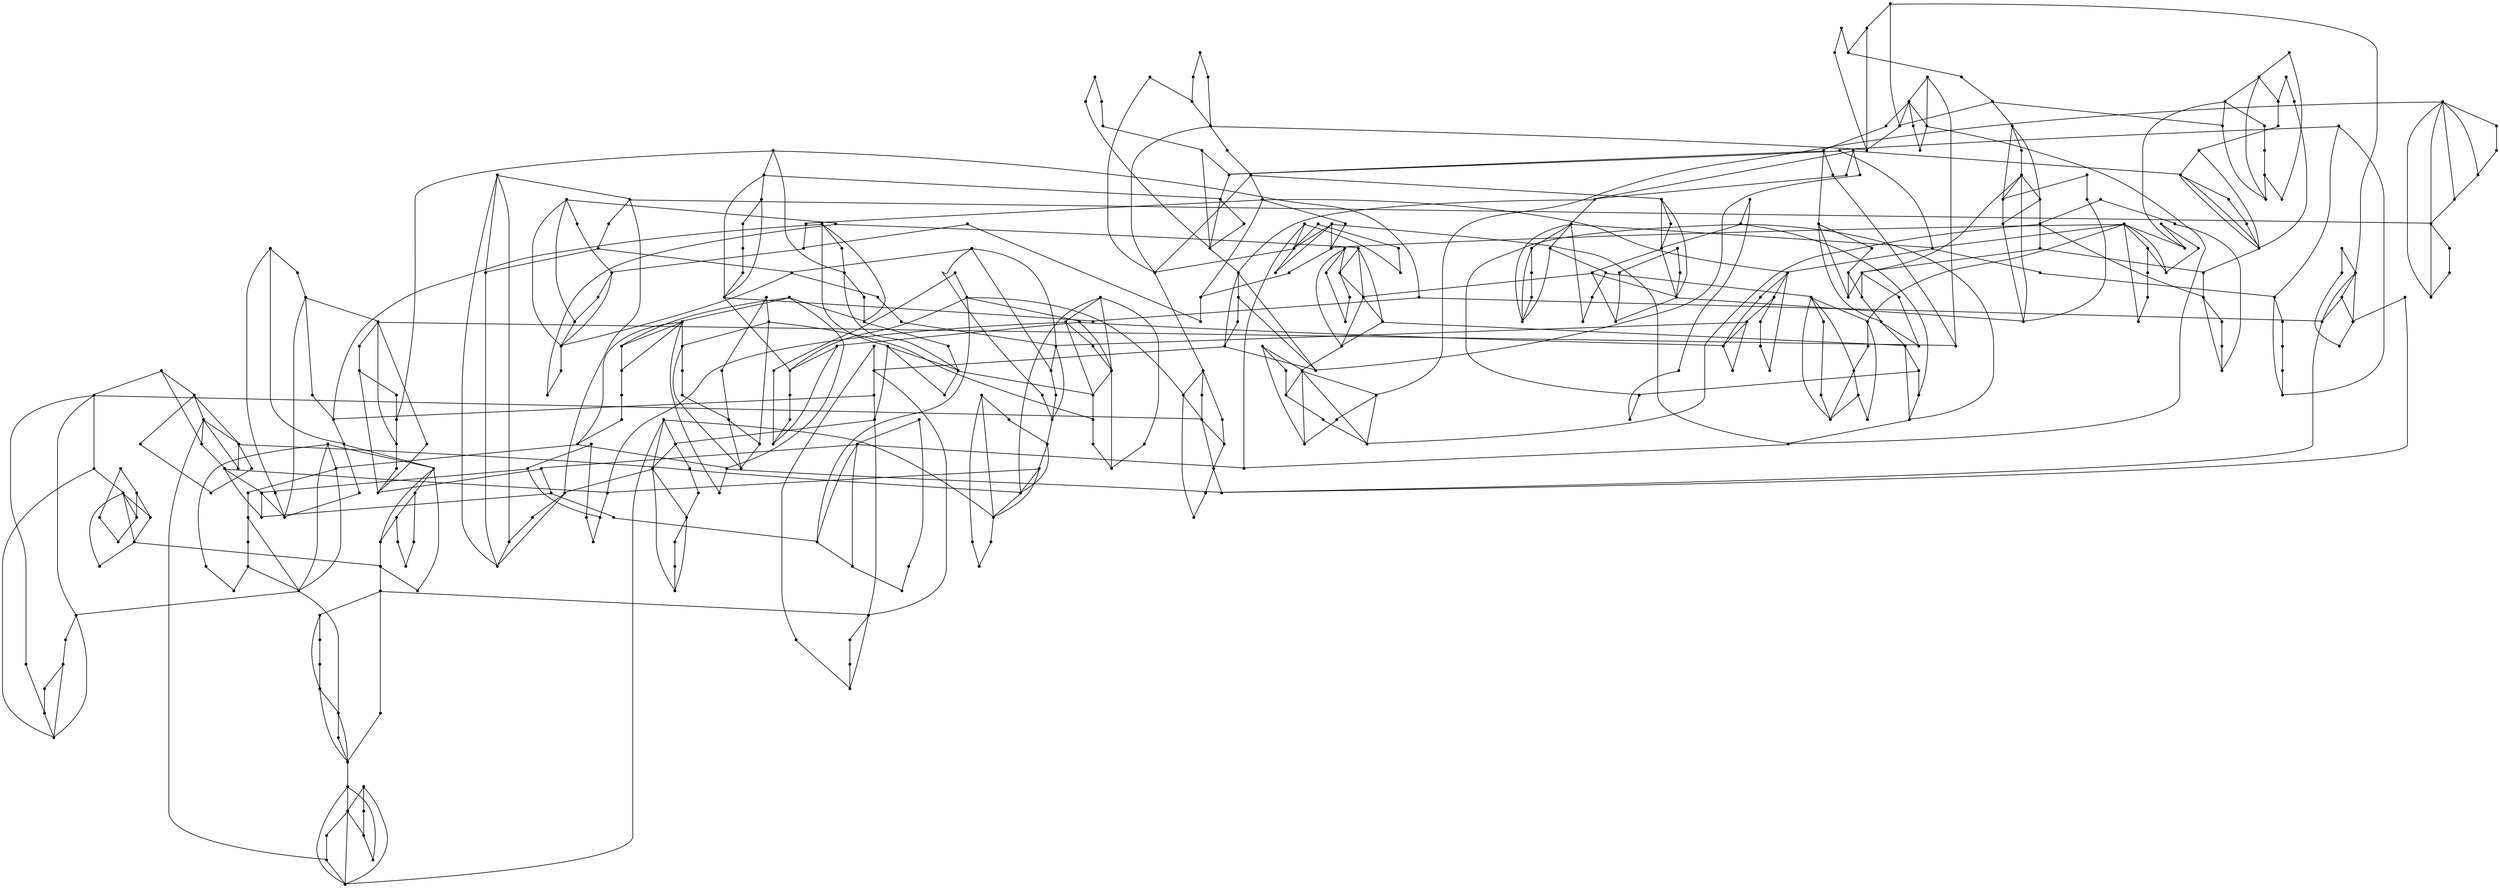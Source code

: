 graph {
  node [shape=point,comment="{\"directed\":false,\"doi\":\"10.4230/LIPIcs.GD.2024.30\",\"figure\":\"15\"}"]

  v0 [pos="1261.2348712093979,2594.1685583906315"]
  v1 [pos="1261.2348712093979,2727.5066406184824"]
  v2 [pos="1618.6582962225375,2629.9697500511247"]
  v3 [pos="1527.9750047600728,2594.1685583906315"]
  v4 [pos="1519.4643599350231,2109.0596265627582"]
  v5 [pos="1070.8532015450216,2160.9072779899566"]
  v6 [pos="1485.2840321241601,2096.617421139721"]
  v7 [pos="1776.5268656640283,2320.8713695500114"]
  v8 [pos="1534.289177719332,2096.6298829279544"]
  v9 [pos="1261.2348712093979,2327.4923939349296"]
  v10 [pos="1394.6049379847354,2460.8304761627805"]
  v11 [pos="1386.0942931596855,1975.7215443349069"]
  v12 [pos="1061.1797392484898,2144.1525308716346"]
  v13 [pos="1351.9139653488228,1963.2793389118701"]
  v14 [pos="1394.6049379847354,2594.1685583906315"]
  v15 [pos="1386.0942931596855,2109.059626562758"]
  v16 [pos="1134.1789773933194,2763.320294067209"]
  v17 [pos="1351.9181626718623,2763.307832278976"]
  v18 [pos="1358.2324628227288,2727.5107097738237"]
  v19 [pos="1233.373040872441,1975.7256134902486"]
  v20 [pos="1224.8623960473913,2460.834545318122"]
  v21 [pos="1233.3730408724412,2109.0636957180996"]
  v22 [pos="1224.8623960473913,2594.172627545973"]
  v23 [pos="1052.6690944234401,2375.73579101846"]
  v24 [pos="1358.2324628227288,1794.1441341788673"]
  v25 [pos="1127.8648044340603,1794.140065023526"]
  v26 [pos="734.0687452694052,2763.320294067209"]
  v27 [pos="951.8037332249086,2763.307832278976"]
  v28 [pos="861.120441762444,2460.8304761627805"]
  v29 [pos="852.6139942604339,1975.7215443349069"]
  v30 [pos="861.120441762444,2594.1685583906315"]
  v31 [pos="852.6139942604339,2109.0596265627582"]
  v32 [pos="727.7503749871065,2727.5066406184824"]
  v33 [pos="727.7503749871065,1794.1400650235255"]
  v34 [pos="824.7521639234772,2327.496463090271"]
  v35 [pos="958.1222306988145,1794.1441341788673"]
  v36 [pos="1024.8072640864832,2144.156600026976"]
  v37 [pos="734.0687452694052,1963.291800700103"]
  v38 [pos="699.8885446501497,1975.7256134902486"]
  v39 [pos="691.3820971481396,2460.834545318122"]
  v40 [pos="699.8885446501497,2109.0636957180996"]
  v41 [pos="691.3820971481396,2594.172627545973"]
  v42 [pos="1804.3886960009852,2344.2471410532517"]
  v43 [pos="1801.029311270007,2363.3060473836563"]
  v44 [pos="1758.3426631487414,2327.496463090271"]
  v45 [pos="1794.7150111191404,2327.4923939349296"]
  v46 [pos="1804.388696000985,2477.5852232811026"]
  v47 [pos="1801.029311270007,2496.644129611507"]
  v48 [pos="1758.3426631487414,2460.834545318122"]
  v49 [pos="1794.7150111191404,2460.8304761627805"]
  v50 [pos="1776.5268656640283,2454.2094517778623"]
  v51 [pos="1786.2043662940905,2375.73579101846"]
  v52 [pos="1786.2043662940907,2509.0738732463115"]
  v53 [pos="1766.853307973791,2375.7398601738014"]
  v54 [pos="1766.853307973791,2509.0779424016523"]
  v55 [pos="1752.024165674835,2496.631667823274"]
  v56 [pos="1671.0185020340405,2344.2471410532517"]
  v57 [pos="1748.6649081354644,2344.251210208593"]
  v58 [pos="1671.0185020340405,2477.585223281102"]
  v59 [pos="1748.6649081354644,2477.589292436444"]
  v60 [pos="1667.6592444946693,2229.9679651558054"]
  v61 [pos="1752.024165674835,2363.293585595423"]
  v62 [pos="1671.0185020340405,2210.9090588254007"]
  v63 [pos="1624.9725963734038,2194.15838086242"]
  v64 [pos="1633.4832411984535,2242.406101423501"]
  v65 [pos="1661.3450715354102,2194.1543117070787"]
  v66 [pos="1643.1566716970835,2187.5332873221605"]
  v67 [pos="1624.9725963734036,2327.496463090271"]
  v68 [pos="1667.659244494669,2363.3060473836563"]
  v69 [pos="1661.3450715354102,2327.4923939349296"]
  v70 [pos="1643.1566716970835,2320.8713695500114"]
  v71 [pos="1667.6592444946693,2496.644129611507"]
  v72 [pos="1661.3450715354102,2460.8304761627805"]
  v73 [pos="1643.1566716970838,2454.2094517778623"]
  v74 [pos="1671.0185020340405,2610.9233055089535"]
  v75 [pos="1667.659244494669,2629.982211839358"]
  v76 [pos="1661.3450715354102,2594.1685583906315"]
  v77 [pos="1643.1566716970838,2587.5475340057137"]
  v78 [pos="1624.9725963734038,2460.834545318122"]
  v79 [pos="1624.9725963734038,2594.172627545973"]
  v80 [pos="1652.8344267103605,2242.401777945951"]
  v81 [pos="1652.8344267103603,2375.73579101846"]
  v82 [pos="1615.294841360127,2344.251210208593"]
  v83 [pos="1652.8344267103603,2509.073873246311"]
  v84 [pos="1652.8344267103603,2642.411955474162"]
  v85 [pos="1633.4832411984535,2375.7398601738014"]
  v86 [pos="1633.4832411984535,2509.0779424016523"]
  v87 [pos="1618.6582962225375,2496.631667823274"]
  v88 [pos="1633.4832411984535,2642.416024629503"]
  v89 [pos="1267.549044168657,2096.6298829279544"]
  v90 [pos="1270.908301708028,2210.9090588254007"]
  v91 [pos="1615.2948413601268,2210.913127980742"]
  v92 [pos="1519.4643599350231,2442.4048321323853"]
  v93 [pos="1527.9750047600728,2394.161435048855"]
  v94 [pos="1618.654098899498,2229.955503367572"]
  v95 [pos="1618.654098899498,2363.293585595423"]
  v96 [pos="1615.2948413601268,2477.589292436444"]
  v97 [pos="1615.294841360127,2610.927374664295"]
  v98 [pos="1537.6484352587026,2077.57097659755"]
  v99 [pos="1527.9750047600728,2060.8162294792282"]
  v100 [pos="1509.7866049217462,2054.1952050943096"]
  v101 [pos="1537.6484352587029,2410.916182167177"]
  v102 [pos="1485.2882294471997,2429.9626267093486"]
  v103 [pos="1534.2891777193322,2429.9750884975815"]
  v104 [pos="1491.6025295980662,2394.1655042041966"]
  v105 [pos="1509.786604921746,2387.540410663937"]
  v106 [pos="1537.6484352587029,2610.9233055089535"]
  v107 [pos="1534.289177719332,2629.982211839358"]
  v108 [pos="1509.786604921746,2587.5475340057137"]
  v109 [pos="1500.113174423116,2442.4089012877266"]
  v110 [pos="1519.464359935023,2642.411955474162"]
  v111 [pos="1491.6025295980662,2060.820298634569"]
  v112 [pos="1500.113174423116,2109.0636957180996"]
  v113 [pos="1491.6025295980662,2594.172627545973"]
  v114 [pos="1500.113174423116,2642.416024629503"]
  v115 [pos="1485.2882294472,2629.9697500511247"]
  v116 [pos="1404.2783684833655,2077.57097659755"]
  v117 [pos="1481.9247745847892,2077.575045752891"]
  v118 [pos="1404.2783684833653,2610.9233055089535"]
  v119 [pos="1481.9247745847892,2610.927374664295"]
  v120 [pos="1481.9247745847892,2410.920251322518"]
  v121 [pos="1404.2783684833655,1810.8948121418475"]
  v122 [pos="1400.9191109439944,1829.9539727944612"]
  v123 [pos="1404.2783684833655,1944.232894369699"]
  v124 [pos="1400.9191109439944,1963.291800700103"]
  v125 [pos="1400.9191109439944,2096.6298829279544"]
  v126 [pos="1394.6049379847354,2060.816229479228"]
  v127 [pos="1376.4165381464086,2054.1952050943096"]
  v128 [pos="1404.2783684833655,2477.5852232811026"]
  v129 [pos="1400.9191109439944,2496.644129611507"]
  v130 [pos="1400.9191109439944,2629.982211839358"]
  v131 [pos="1376.4165381464086,2587.5475340057137"]
  v132 [pos="1404.2783684833655,2744.2613877368044"]
  v133 [pos="1400.9191109439944,2763.320294067209"]
  v134 [pos="1394.6049379847354,2727.5066406184824"]
  v135 [pos="1376.4165381464086,2720.885616233564"]
  v136 [pos="1366.7431076477785,2775.754106857354"]
  v137 [pos="1386.0942931596855,1842.383462107056"]
  v138 [pos="1394.6049379847354,1794.140065023526"]
  v139 [pos="1394.6049379847354,1927.4781472513769"]
  v140 [pos="1386.0942931596855,2509.073873246311"]
  v141 [pos="1386.0942931596855,2642.411955474162"]
  v142 [pos="1386.0942931596855,2775.7500377020124"]
  v143 [pos="1366.7431076477783,1842.3875312623977"]
  v144 [pos="1351.9139653488228,1829.9412566840192"]
  v145 [pos="1366.7431076477785,1975.7256134902486"]
  v146 [pos="1366.7431076477783,2109.0636957180996"]
  v147 [pos="1366.7431076477783,2509.0779424016523"]
  v148 [pos="1351.9181626718623,2496.631667823274"]
  v149 [pos="1366.7431076477783,2642.416024629503"]
  v150 [pos="1351.9181626718623,2629.9697500511247"]
  v151 [pos="1270.908301708028,1810.894812141848"]
  v152 [pos="1348.5547078094519,1810.8991356193978"]
  v153 [pos="1270.908301708028,1944.232894369699"]
  v154 [pos="1348.5547078094519,1944.2372178472488"]
  v155 [pos="1267.549044168657,1829.9539727944612"]
  v156 [pos="1358.2324628227288,1927.4822164067182"]
  v157 [pos="1270.908301708028,2077.57097659755"]
  v158 [pos="1348.5547078094519,2077.575045752891"]
  v159 [pos="1261.2348712093979,2194.1543117070787"]
  v160 [pos="1351.9139653488228,2096.617421139721"]
  v161 [pos="1270.908301708028,2477.5852232811026"]
  v162 [pos="1348.5547078094519,2477.589292436444"]
  v163 [pos="1267.549044168657,2363.3060473836567"]
  v164 [pos="1358.2324628227288,2460.834545318122"]
  v165 [pos="1067.4939440056507,2363.3060473836563"]
  v166 [pos="1270.908301708028,2610.9233055089535"]
  v167 [pos="1348.5547078094519,2610.927374664295"]
  v168 [pos="1270.908301708028,2744.2613877368044"]
  v169 [pos="1348.5547078094519,2744.2654568921457"]
  v170 [pos="1376.4165381464086,1787.5187863163983"]
  v171 [pos="1376.4165381464086,1920.8568685442497"]
  v172 [pos="1358.2324628227288,2060.820298634569"]
  v173 [pos="1376.4165381464086,2454.2094517778623"]
  v174 [pos="1358.2324628227288,2594.172627545973"]
  v175 [pos="1267.549044168657,1963.291800700103"]
  v176 [pos="1261.2348712093979,2060.8162294792282"]
  v177 [pos="1243.0464713710712,2054.1952050943096"]
  v178 [pos="1233.373040872441,2242.4017779459505"]
  v179 [pos="1267.549044168657,2229.9679651558054"]
  v180 [pos="1243.0464713710712,2187.5332873221605"]
  v181 [pos="1270.908301708028,2344.2471410532517"]
  v182 [pos="1267.549044168657,2496.644129611507"]
  v183 [pos="1267.549044168657,2629.982211839358"]
  v184 [pos="1243.0464713710712,2587.5475340057137"]
  v185 [pos="1267.549044168657,2763.320294067209"]
  v186 [pos="1243.0464713710712,2720.885616233564"]
  v187 [pos="1215.1846410341145,1944.2372178472488"]
  v188 [pos="1215.1846410341145,2477.5892924364443"]
  v189 [pos="1252.7242263843482,1842.3834621070555"]
  v190 [pos="1261.2348712093979,1794.1400650235255"]
  v191 [pos="1261.2348712093979,1927.4781472513769"]
  v192 [pos="1252.7242263843482,1975.7215443349069"]
  v193 [pos="1252.7242263843482,2109.059626562758"]
  v194 [pos="1252.7242263843482,2242.3977087906087"]
  v195 [pos="1252.7242263843482,2375.73579101846"]
  v196 [pos="1261.2348712093979,2460.8304761627805"]
  v197 [pos="1252.7242263843482,2509.073873246311"]
  v198 [pos="1252.7242263843482,2642.411955474162"]
  v199 [pos="1252.7242263843482,2775.7500377020124"]
  v200 [pos="1218.548095896525,2363.293585595423"]
  v201 [pos="1233.373040872441,1842.3875312623977"]
  v202 [pos="1233.373040872441,2375.7398601738014"]
  v203 [pos="1233.373040872441,2509.0779424016523"]
  v204 [pos="1218.548095896525,2496.6316678232733"]
  v205 [pos="1233.373040872441,2642.416024629503"]
  v206 [pos="1218.548095896525,2629.9697500511247"]
  v207 [pos="1233.373040872441,2775.754106857354"]
  v208 [pos="1218.548095896525,2763.307832278976"]
  v209 [pos="1127.8648044340603,2527.499517276706"]
  v210 [pos="1243.0464713710712,1920.8568685442497"]
  v211 [pos="870.7980695841136,1944.232894369699"]
  v212 [pos="1243.0464713710712,2454.2094517778623"]
  v213 [pos="1127.8648044340603,1994.147188365302"]
  v214 [pos="870.7980695841137,2477.5852232811026"]
  v215 [pos="1224.8623960473913,1794.1441341788673"]
  v216 [pos="1215.1846410341145,1810.8991356193974"]
  v217 [pos="1243.0464713710712,1787.5187863163987"]
  v218 [pos="1224.8623960473913,1927.4822164067182"]
  v219 [pos="1224.8623960473913,2060.820298634569"]
  v220 [pos="1215.1846410341145,2077.575045752891"]
  v221 [pos="1224.8623960473913,2194.15838086242"]
  v222 [pos="1215.1846410341145,2210.913127980742"]
  v223 [pos="1243.0464713710712,2320.8713695500114"]
  v224 [pos="1224.8623960473913,2327.4964630902714"]
  v225 [pos="1215.1846410341145,2344.251210208593"]
  v226 [pos="1215.1846410341145,2610.927374664295"]
  v227 [pos="1224.8623960473913,2727.5107097738237"]
  v228 [pos="1215.1846410341145,2744.2654568921457"]
  v229 [pos="1218.5438985734854,1829.9412566840192"]
  v230 [pos="1218.5438985734854,1963.2793389118697"]
  v231 [pos="1218.5438985734854,2096.617421139721"]
  v232 [pos="1218.5438985734854,2229.955503367572"]
  v233 [pos="1137.5382349326906,1810.894812141848"]
  v234 [pos="1134.1789773933194,1829.9539727944612"]
  v235 [pos="1137.5382349326906,2010.9019354836241"]
  v236 [pos="1134.1789773933194,2029.9608418140288"]
  v237 [pos="1137.5382349326906,2544.254264395028"]
  v238 [pos="1085.1780291211876,2563.3007089371995"]
  v239 [pos="1134.1789773933194,2563.3131707254324"]
  v240 [pos="1137.5382349326906,2744.2613877368044"]
  v241 [pos="1100.0029740971036,2775.754106857354"]
  v242 [pos="1085.1780291211876,2763.307832278976"]
  v243 [pos="1100.0029740971036,1842.3875312623977"]
  v244 [pos="1100.0029740971036,2042.3946546041739"]
  v245 [pos="1119.3541596090106,1842.3834621070555"]
  v246 [pos="1119.3541596090106,2042.390585448832"]
  v247 [pos="1119.3541596090106,2575.742914360236"]
  v248 [pos="1119.3541596090106,2775.7500377020124"]
  v249 [pos="1127.8648044340603,2727.5066406184824"]
  v250 [pos="1085.1738317981478,1829.9412566840192"]
  v251 [pos="1100.0029740971036,2575.746983515578"]
  v252 [pos="1004.1681363594512,1810.894812141848"]
  v253 [pos="1081.814574258777,1810.8991356193974"]
  v254 [pos="1004.1681363594512,2010.9019354836241"]
  v255 [pos="1081.814574258777,2010.9060046389654"]
  v256 [pos="1109.6764045957336,1987.5261639803844"]
  v257 [pos="1004.1681363594512,2544.254264395028"]
  v258 [pos="1081.814574258777,2544.2583335503696"]
  v259 [pos="1109.6764045957336,2720.885616233564"]
  v260 [pos="1004.1681363594512,2744.2613877368044"]
  v261 [pos="1081.814574258777,2744.2654568921457"]
  v262 [pos="1091.492329272054,1794.1441341788677"]
  v263 [pos="1109.6764045957336,1787.5187863163983"]
  v264 [pos="1091.492329272054,1994.1512575206434"]
  v265 [pos="1091.492329272054,2527.5035864320475"]
  v266 [pos="1109.6764045957336,2520.878492891788"]
  v267 [pos="1091.492329272054,2727.5107097738237"]
  v268 [pos="1085.1738317981478,2029.9483800257958"]
  v269 [pos="1067.4939440056507,2179.966184320361"]
  v270 [pos="1070.8532015450216,2344.2471410532517"]
  v271 [pos="1052.6690944234401,2192.395927955165"]
  v272 [pos="1061.1797392484898,2327.4923939349296"]
  v273 [pos="1033.317908911533,2192.3999971105063"]
  v274 [pos="1024.8072640864832,2327.496463090271"]
  v275 [pos="1033.317908911533,2375.7398601738014"]
  v276 [pos="1042.9913394101632,2137.5315064867164"]
  v277 [pos="1018.4887666125774,2363.293585595423"]
  v278 [pos="1042.9913394101632,2320.8713695500114"]
  v279 [pos="1018.4887666125774,2179.9537225321283"]
  v280 [pos="1015.1295090732063,2160.911347145298"]
  v281 [pos="1015.1295090732063,2344.251210208593"]
  v282 [pos="1000.8088788200802,1829.9539727944607"]
  v283 [pos="1000.8088788200802,2029.9608418140288"]
  v284 [pos="1000.8088788200802,2563.3131707254324"]
  v285 [pos="951.8037332249086,2563.3007089371995"]
  v286 [pos="966.6286782008247,2775.754106857354"]
  v287 [pos="1000.8088788200802,2763.320294067209"]
  v288 [pos="966.6286782008247,1842.3875312623977"]
  v289 [pos="966.6286782008247,2042.3946546041739"]
  v290 [pos="985.9840610357713,1842.3834621070555"]
  v291 [pos="985.9840610357713,2042.3905854488326"]
  v292 [pos="985.9840610357713,2575.742914360236"]
  v293 [pos="985.9840610357713,2775.7500377020124"]
  v294 [pos="994.4905085377815,2527.499517276706"]
  v295 [pos="994.4905085377815,2727.5066406184824"]
  v296 [pos="994.4905085377815,1794.1400650235255"]
  v297 [pos="994.4905085377815,1994.147188365302"]
  v298 [pos="976.3063060224944,1787.5187863163983"]
  v299 [pos="976.3063060224944,1987.5261639803844"]
  v300 [pos="958.1222306988145,1994.1512575206434"]
  v301 [pos="976.3063060224944,2520.878492891788"]
  v302 [pos="958.1222306988145,2527.503586432048"]
  v303 [pos="976.3063060224944,2720.885616233564"]
  v304 [pos="958.1222306988145,2727.5107097738237"]
  v305 [pos="951.8037332249086,1829.9412566840192"]
  v306 [pos="966.6286782008247,2575.746983515578"]
  v307 [pos="861.120441762444,2194.1543117070787"]
  v308 [pos="861.120441762444,2727.5066406184824"]
  v309 [pos="951.8037332249086,2029.9483800257958"]
  v310 [pos="948.4444756855376,2010.9060046389654"]
  v311 [pos="948.4444756855377,1810.8991356193974"]
  v312 [pos="948.4444756855376,2544.2583335503696"]
  v313 [pos="948.4444756855377,2744.2654568921457"]
  v314 [pos="870.7980695841137,2077.57097659755"]
  v315 [pos="824.7521639234772,2060.820298634569"]
  v316 [pos="870.7980695841137,2210.909058825401"]
  v317 [pos="824.7521639234772,2194.15838086242"]
  v318 [pos="833.2586114254872,2242.4017779459505"]
  v319 [pos="870.7980695841137,2610.9233055089535"]
  v320 [pos="824.752163923477,2594.172627545973"]
  v321 [pos="870.7980695841137,2744.2613877368044"]
  v322 [pos="824.752163923477,2727.5107097738237"]
  v323 [pos="870.7980695841137,1810.8948121418475"]
  v324 [pos="867.4388120447427,1829.9539727944612"]
  v325 [pos="867.4388120447427,1963.291800700103"]
  v326 [pos="867.4388120447427,2096.6298829279544"]
  v327 [pos="867.4388120447427,2229.9679651558054"]
  v328 [pos="870.7980695841137,2344.2471410532517"]
  v329 [pos="867.4388120447427,2363.3060473836563"]
  v330 [pos="867.4388120447427,2496.644129611507"]
  v331 [pos="867.4388120447427,2629.982211839358"]
  v332 [pos="867.4388120447427,2763.320294067209"]
  v333 [pos="852.6139942604339,1842.383462107056"]
  v334 [pos="861.120441762444,1794.140065023526"]
  v335 [pos="815.0744089102002,1944.2372178472488"]
  v336 [pos="861.120441762444,1927.4781472513769"]
  v337 [pos="852.6139942604339,2242.3977087906087"]
  v338 [pos="861.120441762444,2327.4923939349296"]
  v339 [pos="852.6139942604339,2375.73579101846"]
  v340 [pos="815.0744089102002,2477.589292436444"]
  v341 [pos="852.6139942604339,2509.073873246311"]
  v342 [pos="852.6139942604339,2642.411955474162"]
  v343 [pos="852.6139942604339,2775.7500377020124"]
  v344 [pos="861.120441762444,2060.816229479228"]
  v345 [pos="842.9362392471569,1787.5187863163983"]
  v346 [pos="824.752163923477,1794.1441341788673"]
  v347 [pos="833.2586114254872,1842.3875312623973"]
  v348 [pos="842.9362392471569,1920.8568685442497"]
  v349 [pos="824.752163923477,1927.4822164067182"]
  v350 [pos="842.9362392471569,2054.19520509431"]
  v351 [pos="842.9362392471569,2187.5332873221605"]
  v352 [pos="842.9362392471569,2320.8713695500114"]
  v353 [pos="818.4336664495711,2363.293585595423"]
  v354 [pos="842.9362392471569,2454.2094517778623"]
  v355 [pos="824.752163923477,2460.834545318122"]
  v356 [pos="842.9362392471569,2587.5475340057137"]
  v357 [pos="842.9362392471569,2720.885616233564"]
  v358 [pos="833.2586114254873,1975.7256134902482"]
  v359 [pos="833.2586114254873,2109.0636957180996"]
  v360 [pos="833.2586114254873,2375.7398601738014"]
  v361 [pos="833.2586114254873,2509.077942401652"]
  v362 [pos="833.2586114254873,2642.416024629503"]
  v363 [pos="833.2586114254873,2775.754106857354"]
  v364 [pos="818.4336664495711,2496.631667823274"]
  v365 [pos="818.4336664495711,2629.9697500511247"]
  v366 [pos="818.4336664495711,2763.307832278976"]
  v367 [pos="737.4280028087762,1810.894812141848"]
  v368 [pos="815.0744089102002,1810.8991356193974"]
  v369 [pos="737.4280028087762,1944.2328943696984"]
  v370 [pos="737.4280028087762,2077.57097659755"]
  v371 [pos="815.0744089102002,2077.575045752891"]
  v372 [pos="737.4280028087762,2477.5852232811026"]
  v373 [pos="737.4280028087762,2610.9233055089535"]
  v374 [pos="815.0744089102002,2610.927374664295"]
  v375 [pos="737.4280028087762,2744.2613877368044"]
  v376 [pos="815.0744089102002,2744.2654568921457"]
  v377 [pos="818.4336664495711,1829.9412566840192"]
  v378 [pos="818.4336664495711,1963.2793389118701"]
  v379 [pos="818.4336664495711,2096.617421139721"]
  v380 [pos="818.4336664495711,2229.955503367572"]
  v381 [pos="815.0744089102002,2210.913127980742"]
  v382 [pos="815.0744089102002,2344.251210208593"]
  v383 [pos="691.3820971481396,2060.8202986345686"]
  v384 [pos="685.0637268658409,2763.307832278976"]
  v385 [pos="699.8885446501497,2775.754106857354"]
  v386 [pos="691.3820971481396,2727.5107097738237"]
  v387 [pos="734.0687452694052,1829.9539727944612"]
  v388 [pos="734.0687452694052,2096.629882927954"]
  v389 [pos="734.0687452694052,2496.644129611507"]
  v390 [pos="734.0687452694052,2629.9822118393577"]
  v391 [pos="719.2439274850964,1842.383462107056"]
  v392 [pos="719.2439274850964,1975.7215443349069"]
  v393 [pos="727.7503749871065,1927.4781472513769"]
  v394 [pos="719.2439274850964,2109.059626562758"]
  v395 [pos="727.7503749871065,2460.8304761627805"]
  v396 [pos="719.2439274850964,2509.073873246311"]
  v397 [pos="719.2439274850964,2642.411955474162"]
  v398 [pos="719.2439274850964,2775.7500377020124"]
  v399 [pos="727.7503749871065,2060.816229479228"]
  v400 [pos="727.7503749871065,2594.1685583906315"]
  v401 [pos="709.5661724718194,1787.5187863163983"]
  v402 [pos="691.3820971481396,1794.1441341788673"]
  v403 [pos="685.0637268658409,1829.9412566840192"]
  v404 [pos="699.8885446501497,1842.3875312623977"]
  v405 [pos="709.5661724718194,1920.8568685442497"]
  v406 [pos="691.3820971481396,1927.4822164067182"]
  v407 [pos="709.5661724718194,2054.19520509431"]
  v408 [pos="709.5661724718194,2454.2094517778623"]
  v409 [pos="709.5661724718194,2587.5475340057137"]
  v410 [pos="709.5661724718194,2720.885616233564"]
  v411 [pos="699.8885446501497,2509.0779424016523"]
  v412 [pos="699.8885446501497,2642.416024629503"]
  v413 [pos="685.0637268658409,2496.6316678232733"]
  v414 [pos="685.0637268658409,2629.9697500511247"]
  v415 [pos="685.0637268658409,1963.2793389118701"]
  v416 [pos="681.7043421348626,1944.2372178472488"]
  v417 [pos="685.0637268658409,2096.617421139721"]
  v418 [pos="681.7043421348626,2077.575045752891"]
  v419 [pos="681.7043421348626,1810.8991356193978"]
  v420 [pos="681.7043421348627,2477.5892924364443"]
  v421 [pos="681.7043421348627,2610.927374664295"]
  v422 [pos="681.7043421348626,2744.2654568921457"]

  v0 -- v22 [id="-1",pos="1261.2348712093979,2594.1685583906315 1255.7199152609533,2604.60610788348 1248.6815495973947,2610.2230798344654 1243.0631652695242,2615.8401167724405 1238.2832581955913,2607.7163809714093 1233.708919582027,2599.613191818142 1224.8623960473913,2594.172627545973"]
  v422 -- v386 [id="-2",pos="681.7043421348626,2744.2654568921457 691.3820971481396,2727.5107097738237 691.3820971481396,2727.5107097738237 691.3820971481396,2727.5107097738237"]
  v420 -- v39 [id="-3",pos="681.7043421348627,2477.5892924364443 691.3820971481396,2460.834545318122 691.3820971481396,2460.834545318122 691.3820971481396,2460.834545318122"]
  v418 -- v417 [id="-4",pos="681.7043421348626,2077.575045752891 685.0637268658409,2096.617421139721 685.0637268658409,2096.617421139721 685.0637268658409,2096.617421139721"]
  v418 -- v383 [id="-5",pos="681.7043421348626,2077.575045752891 691.3820971481396,2060.8202986345686 691.3820971481396,2060.8202986345686 691.3820971481396,2060.8202986345686"]
  v416 -- v415 [id="-6",pos="681.7043421348626,1944.2372178472488 685.0637268658409,1963.2793389118701 685.0637268658409,1963.2793389118701 685.0637268658409,1963.2793389118701"]
  v416 -- v406 [id="-7",pos="681.7043421348626,1944.2372178472488 691.3820971481396,1927.4822164067182 691.3820971481396,1927.4822164067182 691.3820971481396,1927.4822164067182"]
  v419 -- v402 [id="-8",pos="681.7043421348626,1810.8991356193978 691.3820971481396,1794.1441341788673 691.3820971481396,1794.1441341788673 691.3820971481396,1794.1441341788673"]
  v414 -- v412 [id="-9",pos="685.0637268658409,2629.9697500511247 699.8885446501497,2642.416024629503 699.8885446501497,2642.416024629503 699.8885446501497,2642.416024629503"]
  v413 -- v411 [id="-10",pos="685.0637268658409,2496.6316678232733 699.8885446501497,2509.0779424016523 699.8885446501497,2509.0779424016523 699.8885446501497,2509.0779424016523"]
  v384 -- v375 [id="-11",pos="685.0637268658409,2763.307832278976 737.4280028087762,2744.2613877368044 737.4280028087762,2744.2613877368044 737.4280028087762,2744.2613877368044"]
  v417 -- v40 [id="-12",pos="685.0637268658409,2096.617421139721 699.8885446501497,2109.0636957180996 699.8885446501497,2109.0636957180996 699.8885446501497,2109.0636957180996"]
  v415 -- v38 [id="-13",pos="685.0637268658409,1963.2793389118701 699.8885446501497,1975.7256134902486 699.8885446501497,1975.7256134902486 699.8885446501497,1975.7256134902486"]
  v403 -- v404 [id="-14",pos="685.0637268658409,1829.9412566840192 699.8885446501497,1842.3875312623977 699.8885446501497,1842.3875312623977 699.8885446501497,1842.3875312623977"]
  v384 -- v385 [id="-15",pos="685.0637268658409,2763.307832278976 699.8885446501497,2775.754106857354 699.8885446501497,2775.754106857354 699.8885446501497,2775.754106857354"]
  v384 -- v422 [id="-16",pos="685.0637268658409,2763.307832278976 681.7043421348626,2744.2654568921457 681.7043421348626,2744.2654568921457 681.7043421348626,2744.2654568921457"]
  v414 -- v421 [id="-17",pos="685.0637268658409,2629.9697500511247 681.7043421348627,2610.927374664295 681.7043421348627,2610.927374664295 681.7043421348627,2610.927374664295"]
  v413 -- v420 [id="-18",pos="685.0637268658409,2496.6316678232733 681.7043421348627,2477.5892924364443 681.7043421348627,2477.5892924364443 681.7043421348627,2477.5892924364443"]
  v403 -- v419 [id="-21",pos="685.0637268658409,1829.9412566840192 681.7043421348626,1810.8991356193978 681.7043421348626,1810.8991356193978 681.7043421348626,1810.8991356193978"]
  v386 -- v410 [id="-22",pos="691.3820971481396,2727.5107097738237 709.5661724718194,2720.885616233564 709.5661724718194,2720.885616233564 709.5661724718194,2720.885616233564"]
  v410 -- v32 [id="-24",pos="709.5661724718194,2720.885616233564 727.7503749871065,2727.5066406184824 727.7503749871065,2727.5066406184824 727.7503749871065,2727.5066406184824"]
  v41 -- v409 [id="-26",pos="691.3820971481396,2594.172627545973 709.5661724718194,2587.5475340057137 709.5661724718194,2587.5475340057137 709.5661724718194,2587.5475340057137"]
  v409 -- v400 [id="-28",pos="709.5661724718194,2587.5475340057137 727.7503749871065,2594.1685583906315 727.7503749871065,2594.1685583906315 727.7503749871065,2594.1685583906315"]
  v41 -- v397 [id="-30",pos="691.3820971481396,2594.172627545973 719.2439274850964,2642.411955474162 719.2439274850964,2642.411955474162 719.2439274850964,2642.411955474162"]
  v39 -- v408 [id="-31",pos="691.3820971481396,2460.834545318122 709.5661724718194,2454.2094517778623 709.5661724718194,2454.2094517778623 709.5661724718194,2454.2094517778623"]
  v383 -- v407 [id="-33",pos="691.3820971481396,2060.8202986345686 709.5661724718194,2054.19520509431 709.5661724718194,2054.19520509431 709.5661724718194,2054.19520509431"]
  v407 -- v399 [id="-34",pos="709.5661724718194,2054.19520509431 727.7503749871065,2060.816229479228 727.7503749871065,2060.816229479228 727.7503749871065,2060.816229479228"]
  v383 -- v394 [id="-37",pos="691.3820971481396,2060.8202986345686 719.2439274850964,2109.059626562758 719.2439274850964,2109.059626562758 719.2439274850964,2109.059626562758"]
  v406 -- v405 [id="-38",pos="691.3820971481396,1927.4822164067182 709.5661724718194,1920.8568685442497 709.5661724718194,1920.8568685442497 709.5661724718194,1920.8568685442497"]
  v402 -- v401 [id="-40",pos="691.3820971481396,1794.1441341788673 709.5661724718194,1787.5187863163983 709.5661724718194,1787.5187863163983 709.5661724718194,1787.5187863163983"]
  v412 -- v397 [id="-42",pos="699.8885446501497,2642.416024629503 719.2439274850964,2642.411955474162 719.2439274850964,2642.411955474162 719.2439274850964,2642.411955474162"]
  v411 -- v396 [id="-43",pos="699.8885446501497,2509.0779424016523 719.2439274850964,2509.073873246311 719.2439274850964,2509.073873246311 719.2439274850964,2509.073873246311"]
  v385 -- v375 [id="-54",pos="699.8885446501497,2775.754106857354 737.4280028087762,2744.2613877368044 737.4280028087762,2744.2613877368044 737.4280028087762,2744.2613877368044"]
  v404 -- v33 [id="-59",pos="699.8885446501497,1842.3875312623977 727.7503749871065,1794.1400650235255 727.7503749871065,1794.1400650235255 727.7503749871065,1794.1400650235255"]
  v408 -- v395 [id="-64",pos="709.5661724718194,2454.2094517778623 727.7503749871065,2460.8304761627805 727.7503749871065,2460.8304761627805 727.7503749871065,2460.8304761627805"]
  v405 -- v393 [id="-68",pos="709.5661724718194,1920.8568685442497 727.7503749871065,1927.4781472513769 727.7503749871065,1927.4781472513769 727.7503749871065,1927.4781472513769"]
  v401 -- v33 [id="-70",pos="709.5661724718194,1787.5187863163983 727.7503749871065,1794.1400650235255 727.7503749871065,1794.1400650235255 727.7503749871065,1794.1400650235255"]
  v390 -- v41 [id="-72",pos="734.0687452694052,2629.9822118393577 709.5828981681742,2615.836047617099 709.5828981681742,2615.836047617099 709.5828981681742,2615.836047617099 704.8029886784683,2607.716376865659 700.2286478569202,2599.6131836274103 691.3820971481396,2594.172627545973"]
  v390 -- v322 [id="-73",pos="734.0687452694052,2629.9822118393577 824.752163923477,2727.5107097738237 824.752163923477,2727.5107097738237 824.752163923477,2727.5107097738237"]
  v372 -- v39 [id="-74",pos="737.4280028087762,2477.5852232811026 709.5828981681742,2482.506103699931 709.5828981681742,2482.506103699931 709.5828981681742,2482.506103699931 704.8029886784682,2474.3782946378087 700.22864785692,2466.27510139956 691.3820971481396,2460.834545318122"]
  v372 -- v277 [id="-75",pos="737.4280028087762,2477.5852232811026 1018.4887666125774,2363.293585595423 1018.4887666125774,2363.293585595423 1018.4887666125774,2363.293585595423"]
  v395 -- v409 [id="-76",pos="727.7503749871065,2460.8304761627805 709.5828981681742,2482.506103699931 709.5828981681742,2482.506103699931 709.5828981681742,2482.506103699931 709.5661724718194,2587.5475340057137 709.5661724718194,2587.5475340057137 709.5661724718194,2587.5475340057137"]
  v395 -- v353 [id="-77",pos="727.7503749871065,2460.8304761627805 818.4336664495711,2363.293585595423 818.4336664495711,2363.293585595423 818.4336664495711,2363.293585595423"]
  v353 -- v9 [id="-78",pos="818.4336664495711,2363.293585595423 842.9529649435117,2349.16802147208 842.9529649435117,2349.16802147208 842.9529649435117,2349.16802147208 976.3230317188492,2271.382047965378 1109.6930984941866,2271.382047965378 1243.0631652695242,2349.1639523167387 1249.0837205409239,2343.14484088308 1254.495492491588,2335.647610235171 1261.2348712093979,2327.4923939349296"]
  v409 -- v373 [id="-79",pos="709.5661724718194,2587.5475340057137 709.5828981681742,2615.8401167724405 709.5828981681742,2615.8401167724405 709.5828981681742,2615.8401167724405 737.4280028087762,2610.9233055089535 737.4280028087762,2610.9233055089535 737.4280028087762,2610.9233055089535"]
  v317 -- v32 [id="-80",pos="824.7521639234772,2194.15838086242 842.9529649435117,2215.8050156677627 842.9529649435117,2215.8050156677627 842.9529649435117,2215.8050156677627 836.8303033704635,2221.947063337262 831.3372496835294,2229.5969376158337 826.3813123399551,2238.5509244749687 826.2909526068631,2238.714179134302 826.2007714265576,2238.8778673178385 826.1107682384431,2239.0419876644596 768.7851081488099,2343.5750314521047 783.6671113476026,2623.4274883830717 727.7503749871065,2727.5066406184824"]
  v393 -- v377 [id="-81",pos="727.7503749871065,1927.4781472513769 818.4336664495711,1829.9412566840192 818.4336664495711,1829.9412566840192 818.4336664495711,1829.9412566840192"]
  v396 -- v39 [id="-88",pos="719.2439274850964,2509.073873246311 691.3820971481396,2460.834545318122 691.3820971481396,2460.834545318122 691.3820971481396,2460.834545318122"]
  v392 -- v406 [id="-91",pos="719.2439274850964,1975.7215443349069 691.3820971481396,1927.4822164067182 691.3820971481396,1927.4822164067182 691.3820971481396,1927.4822164067182"]
  v398 -- v385 [id="-92",pos="719.2439274850964,2775.7500377020124 699.8885446501497,2775.754106857354 699.8885446501497,2775.754106857354 699.8885446501497,2775.754106857354"]
  v394 -- v40 [id="-95",pos="719.2439274850964,2109.059626562758 699.8885446501497,2109.0636957180996 699.8885446501497,2109.0636957180996 699.8885446501497,2109.0636957180996"]
  v392 -- v38 [id="-96",pos="719.2439274850964,1975.7215443349069 699.8885446501497,1975.7256134902486 699.8885446501497,1975.7256134902486 699.8885446501497,1975.7256134902486"]
  v391 -- v404 [id="-97",pos="719.2439274850964,1842.383462107056 699.8885446501497,1842.3875312623977 699.8885446501497,1842.3875312623977 699.8885446501497,1842.3875312623977"]
  v33 -- v403 [id="-108",pos="727.7503749871065,1794.1400650235255 685.0637268658409,1829.9412566840192 685.0637268658409,1829.9412566840192 685.0637268658409,1829.9412566840192"]
  v32 -- v375 [id="-125",pos="727.7503749871065,2727.5066406184824 737.4280028087762,2744.2613877368044 737.4280028087762,2744.2613877368044 737.4280028087762,2744.2613877368044"]
  v400 -- v373 [id="-127",pos="727.7503749871065,2594.1685583906315 737.4280028087762,2610.9233055089535 737.4280028087762,2610.9233055089535 737.4280028087762,2610.9233055089535"]
  v395 -- v372 [id="-129",pos="727.7503749871065,2460.8304761627805 737.4280028087762,2477.5852232811026 737.4280028087762,2477.5852232811026 737.4280028087762,2477.5852232811026"]
  v399 -- v370 [id="-131",pos="727.7503749871065,2060.816229479228 737.4280028087762,2077.57097659755 737.4280028087762,2077.57097659755 737.4280028087762,2077.57097659755"]
  v393 -- v369 [id="-133",pos="727.7503749871065,1927.4781472513769 737.4280028087762,1944.2328943696984 737.4280028087762,1944.2328943696984 737.4280028087762,1944.2328943696984"]
  v33 -- v367 [id="-135",pos="727.7503749871065,1794.1400650235255 737.4280028087762,1810.894812141848 737.4280028087762,1810.894812141848 737.4280028087762,1810.894812141848"]
  v26 -- v398 [id="-137",pos="734.0687452694052,2763.320294067209 719.2439274850964,2775.7500377020124 719.2439274850964,2775.7500377020124 719.2439274850964,2775.7500377020124"]
  v390 -- v397 [id="-138",pos="734.0687452694052,2629.9822118393577 719.2439274850964,2642.411955474162 719.2439274850964,2642.411955474162 719.2439274850964,2642.411955474162"]
  v389 -- v396 [id="-139",pos="734.0687452694052,2496.644129611507 719.2439274850964,2509.073873246311 719.2439274850964,2509.073873246311 719.2439274850964,2509.073873246311"]
  v389 -- v372 [id="-140",pos="734.0687452694052,2496.644129611507 737.4280028087762,2477.5852232811026 737.4280028087762,2477.5852232811026 737.4280028087762,2477.5852232811026"]
  v388 -- v394 [id="-144",pos="734.0687452694052,2096.629882927954 719.2439274850964,2109.059626562758 719.2439274850964,2109.059626562758 719.2439274850964,2109.059626562758"]
  v37 -- v369 [id="-145",pos="734.0687452694052,1963.291800700103 737.4280028087762,1944.2328943696984 737.4280028087762,1944.2328943696984 737.4280028087762,1944.2328943696984"]
  v37 -- v392 [id="-149",pos="734.0687452694052,1963.291800700103 719.2439274850964,1975.7215443349069 719.2439274850964,1975.7215443349069 719.2439274850964,1975.7215443349069"]
  v387 -- v367 [id="-150",pos="734.0687452694052,1829.9539727944612 737.4280028087762,1810.894812141848 737.4280028087762,1810.894812141848 737.4280028087762,1810.894812141848"]
  v387 -- v391 [id="-154",pos="734.0687452694052,1829.9539727944612 719.2439274850964,1842.383462107056 719.2439274850964,1842.383462107056 719.2439274850964,1842.383462107056"]
  v375 -- v386 [id="-155",pos="737.4280028087762,2744.2613877368044 691.3820971481396,2727.5107097738237 691.3820971481396,2727.5107097738237 691.3820971481396,2727.5107097738237"]
  v373 -- v41 [id="-156",pos="737.4280028087762,2610.9233055089535 691.3820971481396,2594.172627545973 691.3820971481396,2594.172627545973 691.3820971481396,2594.172627545973"]
  v370 -- v383 [id="-157",pos="737.4280028087762,2077.57097659755 691.3820971481396,2060.8202986345686 691.3820971481396,2060.8202986345686 691.3820971481396,2060.8202986345686"]
  v375 -- v26 [id="-158",pos="737.4280028087762,2744.2613877368044 734.0687452694052,2763.320294067209 734.0687452694052,2763.320294067209 734.0687452694052,2763.320294067209"]
  v373 -- v390 [id="-159",pos="737.4280028087762,2610.9233055089535 734.0687452694052,2629.9822118393577 734.0687452694052,2629.9822118393577 734.0687452694052,2629.9822118393577"]
  v370 -- v388 [id="-162",pos="737.4280028087762,2077.57097659755 734.0687452694052,2096.629882927954 734.0687452694052,2096.629882927954 734.0687452694052,2096.629882927954"]
  v371 -- v379 [id="-172",pos="815.0744089102002,2077.575045752891 818.4336664495711,2096.617421139721 818.4336664495711,2096.617421139721 818.4336664495711,2096.617421139721"]
  v376 -- v322 [id="-173",pos="815.0744089102002,2744.2654568921457 824.752163923477,2727.5107097738237 824.752163923477,2727.5107097738237 824.752163923477,2727.5107097738237"]
  v374 -- v320 [id="-174",pos="815.0744089102002,2610.927374664295 824.752163923477,2594.172627545973 824.752163923477,2594.172627545973 824.752163923477,2594.172627545973"]
  v374 -- v331 [id="-175",pos="815.0744089102002,2610.927374664295 867.4388120447427,2629.982211839358 867.4388120447427,2629.982211839358 867.4388120447427,2629.982211839358"]
  v340 -- v355 [id="-176",pos="815.0744089102002,2477.589292436444 824.752163923477,2460.834545318122 824.752163923477,2460.834545318122 824.752163923477,2460.834545318122"]
  v382 -- v34 [id="-177",pos="815.0744089102002,2344.251210208593 824.7521639234772,2327.496463090271 824.7521639234772,2327.496463090271 824.7521639234772,2327.496463090271"]
  v381 -- v317 [id="-178",pos="815.0744089102002,2210.913127980742 824.7521639234772,2194.15838086242 824.7521639234772,2194.15838086242 824.7521639234772,2194.15838086242"]
  v381 -- v380 [id="-179",pos="815.0744089102002,2210.913127980742 818.4336664495711,2229.955503367572 818.4336664495711,2229.955503367572 818.4336664495711,2229.955503367572"]
  v371 -- v315 [id="-180",pos="815.0744089102002,2077.575045752891 824.7521639234772,2060.820298634569 824.7521639234772,2060.820298634569 824.7521639234772,2060.820298634569"]
  v371 -- v326 [id="-181",pos="815.0744089102002,2077.575045752891 867.4388120447427,2096.6298829279544 867.4388120447427,2096.6298829279544 867.4388120447427,2096.6298829279544"]
  v335 -- v378 [id="-182",pos="815.0744089102002,1944.2372178472488 818.4336664495711,1963.2793389118701 818.4336664495711,1963.2793389118701 818.4336664495711,1963.2793389118701"]
  v335 -- v349 [id="-183",pos="815.0744089102002,1944.2372178472488 824.752163923477,1927.4822164067182 824.752163923477,1927.4822164067182 824.752163923477,1927.4822164067182"]
  v368 -- v377 [id="-184",pos="815.0744089102002,1810.8991356193974 818.4336664495711,1829.9412566840192 818.4336664495711,1829.9412566840192 818.4336664495711,1829.9412566840192"]
  v368 -- v346 [id="-185",pos="815.0744089102002,1810.8991356193974 824.752163923477,1794.1441341788673 824.752163923477,1794.1441341788673 824.752163923477,1794.1441341788673"]
  v366 -- v363 [id="-186",pos="818.4336664495711,2763.307832278976 833.2586114254873,2775.754106857354 833.2586114254873,2775.754106857354 833.2586114254873,2775.754106857354"]
  v365 -- v362 [id="-187",pos="818.4336664495711,2629.9697500511247 833.2586114254873,2642.416024629503 833.2586114254873,2642.416024629503 833.2586114254873,2642.416024629503"]
  v364 -- v361 [id="-188",pos="818.4336664495711,2496.631667823274 833.2586114254873,2509.077942401652 833.2586114254873,2509.077942401652 833.2586114254873,2509.077942401652"]
  v353 -- v360 [id="-189",pos="818.4336664495711,2363.293585595423 833.2586114254873,2375.7398601738014 833.2586114254873,2375.7398601738014 833.2586114254873,2375.7398601738014"]
  v366 -- v321 [id="-190",pos="818.4336664495711,2763.307832278976 870.7980695841137,2744.2613877368044 870.7980695841137,2744.2613877368044 870.7980695841137,2744.2613877368044"]
  v380 -- v318 [id="-191",pos="818.4336664495711,2229.955503367572 833.2586114254872,2242.4017779459505 833.2586114254872,2242.4017779459505 833.2586114254872,2242.4017779459505"]
  v378 -- v358 [id="-192",pos="818.4336664495711,1963.2793389118701 833.2586114254873,1975.7256134902482 833.2586114254873,1975.7256134902482 833.2586114254873,1975.7256134902482"]
  v377 -- v347 [id="-193",pos="818.4336664495711,1829.9412566840192 833.2586114254872,1842.3875312623973 833.2586114254872,1842.3875312623973 833.2586114254872,1842.3875312623973"]
  v379 -- v359 [id="-194",pos="818.4336664495711,2096.617421139721 833.2586114254873,2109.0636957180996 833.2586114254873,2109.0636957180996 833.2586114254873,2109.0636957180996"]
  v366 -- v376 [id="-195",pos="818.4336664495711,2763.307832278976 815.0744089102002,2744.2654568921457 815.0744089102002,2744.2654568921457 815.0744089102002,2744.2654568921457"]
  v365 -- v374 [id="-196",pos="818.4336664495711,2629.9697500511247 815.0744089102002,2610.927374664295 815.0744089102002,2610.927374664295 815.0744089102002,2610.927374664295"]
  v364 -- v340 [id="-197",pos="818.4336664495711,2496.631667823274 815.0744089102002,2477.589292436444 815.0744089102002,2477.589292436444 815.0744089102002,2477.589292436444"]
  v353 -- v382 [id="-198",pos="818.4336664495711,2363.293585595423 815.0744089102002,2344.251210208593 815.0744089102002,2344.251210208593 815.0744089102002,2344.251210208593"]
  v322 -- v357 [id="-203",pos="824.752163923477,2727.5107097738237 842.9362392471569,2720.885616233564 842.9362392471569,2720.885616233564 842.9362392471569,2720.885616233564"]
  v357 -- v308 [id="-206",pos="842.9362392471569,2720.885616233564 861.120441762444,2727.5066406184824 861.120441762444,2727.5066406184824 861.120441762444,2727.5066406184824"]
  v320 -- v356 [id="-207",pos="824.752163923477,2594.172627545973 842.9362392471569,2587.5475340057137 842.9362392471569,2587.5475340057137 842.9362392471569,2587.5475340057137"]
  v356 -- v30 [id="-209",pos="842.9362392471569,2587.5475340057137 861.120441762444,2594.1685583906315 861.120441762444,2594.1685583906315 861.120441762444,2594.1685583906315"]
  v355 -- v354 [id="-211",pos="824.752163923477,2460.834545318122 842.9362392471569,2454.2094517778623 842.9362392471569,2454.2094517778623 842.9362392471569,2454.2094517778623"]
  v34 -- v352 [id="-213",pos="824.7521639234772,2327.496463090271 842.9362392471569,2320.8713695500114 842.9362392471569,2320.8713695500114 842.9362392471569,2320.8713695500114"]
  v317 -- v351 [id="-215",pos="824.7521639234772,2194.15838086242 842.9362392471569,2187.5332873221605 842.9362392471569,2187.5332873221605 842.9362392471569,2187.5332873221605"]
  v351 -- v307 [id="-218",pos="842.9362392471569,2187.5332873221605 861.120441762444,2194.1543117070787 861.120441762444,2194.1543117070787 861.120441762444,2194.1543117070787"]
  v315 -- v350 [id="-219",pos="824.7521639234772,2060.820298634569 842.9362392471569,2054.19520509431 842.9362392471569,2054.19520509431 842.9362392471569,2054.19520509431"]
  v350 -- v344 [id="-220",pos="842.9362392471569,2054.19520509431 861.120441762444,2060.816229479228 861.120441762444,2060.816229479228 861.120441762444,2060.816229479228"]
  v349 -- v348 [id="-223",pos="824.752163923477,1927.4822164067182 842.9362392471569,1920.8568685442497 842.9362392471569,1920.8568685442497 842.9362392471569,1920.8568685442497"]
  v346 -- v345 [id="-225",pos="824.752163923477,1794.1441341788673 842.9362392471569,1787.5187863163983 842.9362392471569,1787.5187863163983 842.9362392471569,1787.5187863163983"]
  v363 -- v343 [id="-227",pos="833.2586114254873,2775.754106857354 852.6139942604339,2775.7500377020124 852.6139942604339,2775.7500377020124 852.6139942604339,2775.7500377020124"]
  v362 -- v342 [id="-228",pos="833.2586114254873,2642.416024629503 852.6139942604339,2642.411955474162 852.6139942604339,2642.411955474162 852.6139942604339,2642.411955474162"]
  v361 -- v341 [id="-229",pos="833.2586114254873,2509.077942401652 852.6139942604339,2509.073873246311 852.6139942604339,2509.073873246311 852.6139942604339,2509.073873246311"]
  v360 -- v339 [id="-230",pos="833.2586114254873,2375.7398601738014 852.6139942604339,2375.73579101846 852.6139942604339,2375.73579101846 852.6139942604339,2375.73579101846"]
  v354 -- v28 [id="-259",pos="842.9362392471569,2454.2094517778623 861.120441762444,2460.8304761627805 861.120441762444,2460.8304761627805 861.120441762444,2460.8304761627805"]
  v352 -- v338 [id="-261",pos="842.9362392471569,2320.8713695500114 861.120441762444,2327.4923939349296 861.120441762444,2327.4923939349296 861.120441762444,2327.4923939349296"]
  v348 -- v336 [id="-267",pos="842.9362392471569,1920.8568685442497 861.120441762444,1927.4781472513769 861.120441762444,1927.4781472513769 861.120441762444,1927.4781472513769"]
  v345 -- v334 [id="-269",pos="842.9362392471569,1787.5187863163983 861.120441762444,1794.140065023526 861.120441762444,1794.140065023526 861.120441762444,1794.140065023526"]
  v357 -- v376 [id="-271",pos="842.9362392471569,2720.885616233564 842.9529649435117,2749.1781990002914 842.9529649435117,2749.1781990002914 842.9529649435117,2749.1781990002914 815.0744089102002,2744.2654568921457 815.0744089102002,2744.2654568921457 815.0744089102002,2744.2654568921457"]
  v357 -- v30 [id="-272",pos="842.9362392471569,2720.885616233564 842.9529649435117,2615.8401167724405 842.9529649435117,2615.8401167724405 842.9529649435117,2615.8401167724405 848.2119016374544,2607.9536997830696 853.2220021879867,2600.042402413791 861.120441762444,2594.1685583906315"]
  v376 -- v375 [id="-273",pos="815.0744089102002,2744.2654568921457 737.4280028087762,2744.2613877368044 737.4280028087762,2744.2613877368044 737.4280028087762,2744.2613877368044"]
  v374 -- v356 [id="-274",pos="815.0744089102002,2610.927374664295 842.9529649435117,2615.8401167724405 842.9529649435117,2615.8401167724405 842.9529649435117,2615.8401167724405 842.9362392471569,2587.5475340057137 842.9362392471569,2587.5475340057137 842.9362392471569,2587.5475340057137"]
  v374 -- v373 [id="-275",pos="815.0744089102002,2610.927374664295 737.4280028087762,2610.9233055089535 737.4280028087762,2610.9233055089535 737.4280028087762,2610.9233055089535"]
  v356 -- v28 [id="-276",pos="842.9362392471569,2587.5475340057137 842.9529649435117,2482.5020345445896 842.9529649435117,2482.5020345445896 842.9529649435117,2482.5020345445896 848.2144438486129,2474.611805199521 853.2268459734763,2466.696671413989 861.120441762444,2460.8304761627805"]
  v393 -- v407 [id="-277",pos="727.7503749871065,1927.4781472513769 709.5828981681742,1949.1664908989692 709.5828981681742,1949.1664908989692 709.5828981681742,1949.1664908989692 709.5661724718194,2054.19520509431 709.5661724718194,2054.19520509431 709.5661724718194,2054.19520509431"]
  v340 -- v372 [id="-278",pos="815.0744089102002,2477.589292436444 737.4280028087762,2477.5852232811026 737.4280028087762,2477.5852232811026 737.4280028087762,2477.5852232811026"]
  v354 -- v34 [id="-279",pos="842.9362392471569,2454.2094517778623 842.9529649435117,2349.1639523167387 842.9529649435117,2349.1639523167387 842.9529649435117,2349.1639523167387 836.9342199459774,2343.146650722809 831.5238922235898,2335.652118669297 824.7521639234772,2327.496463090271"]
  v354 -- v340 [id="-280",pos="842.9362392471569,2454.2094517778623 842.9529649435117,2482.5020345445896 842.9529649435117,2482.5020345445896 842.9529649435117,2482.5020345445896 815.0744089102002,2477.589292436444 815.0744089102002,2477.589292436444 815.0744089102002,2477.589292436444"]
  v371 -- v370 [id="-281",pos="815.0744089102002,2077.575045752891 737.4280028087762,2077.57097659755 737.4280028087762,2077.57097659755 737.4280028087762,2077.57097659755"]
  v351 -- v371 [id="-282",pos="842.9362392471569,2187.5332873221605 842.9529649435117,2082.4877878610364 842.9529649435117,2082.4877878610364 842.9529649435117,2082.4877878610364 815.0744089102002,2077.575045752891 815.0744089102002,2077.575045752891 815.0744089102002,2077.575045752891"]
  v350 -- v31 [id="-284",pos="842.9362392471569,2054.19520509431 842.9529649435117,2082.4877878610364 842.9529649435117,2082.4877878610364 842.9529649435117,2082.4877878610364 847.7624117774822,2090.661728237692 852.3637414794454,2098.8148672258603 852.6139942604339,2109.0596265627582"]
  v335 -- v29 [id="-285",pos="815.0744089102002,1944.2372178472488 842.9529649435117,1949.1497056331855 842.9529649435117,1949.1497056331855 842.9529649435117,1949.1497056331855 847.757244180543,1957.3148633721012 852.3538532757157,1965.4592643993697 852.6139942604339,1975.7215443349069"]
  v369 -- v38 [id="-286",pos="737.4280028087762,1944.2328943696984 709.5828981681742,1949.1497056331855 709.5828981681742,1949.1497056331855 709.5828981681742,1949.1497056331855 704.3805564349539,1956.9512515762344 699.421723876997,1964.7771452716183 699.8885446501497,1975.7256134902486"]
  v368 -- v367 [id="-287",pos="815.0744089102002,1810.8991356193974 737.4280028087762,1810.894812141848 737.4280028087762,1810.894812141848 737.4280028087762,1810.894812141848"]
  v348 -- v151 [id="-288",pos="842.9362392471569,1920.8568685442497 842.9529649435117,1815.8116234053346 842.9529649435117,1815.8116234053346 842.9529649435117,1815.8116234053346 976.3230317188492,1726.920924971881 1109.6930984941866,1726.920924971881 1243.0631652695242,1815.8116234053346 1270.908301708028,1810.894812141848 1270.908301708028,1810.894812141848 1270.908301708028,1810.894812141848"]
  v348 -- v350 [id="-289",pos="842.9362392471569,1920.8568685442497 842.9529649435117,1949.1497056331855 842.9529649435117,1949.1497056331855 842.9529649435117,1949.1497056331855 842.9362392471569,2054.19520509431 842.9362392471569,2054.19520509431 842.9362392471569,2054.19520509431"]
  v302 -- v257 [id="-290",pos="958.1222306988145,2527.503586432048 976.3272290418888,2549.171075658515 976.3272290418888,2549.171075658515 976.3272290418888,2549.171075658515 1004.1681363594512,2544.254264395028 1004.1681363594512,2544.254264395028 1004.1681363594512,2544.254264395028"]
  v333 -- v300 [id="-291",pos="852.6139942604339,1842.383462107056 958.1222306988145,1994.1512575206434 958.1222306988145,1994.1512575206434 958.1222306988145,1994.1512575206434"]
  v337 -- v318 [id="-312",pos="852.6139942604339,2242.3977087906087 833.2586114254872,2242.4017779459505 833.2586114254872,2242.4017779459505 833.2586114254872,2242.4017779459505"]
  v31 -- v359 [id="-313",pos="852.6139942604339,2109.0596265627582 833.2586114254873,2109.0636957180996 833.2586114254873,2109.0636957180996 833.2586114254873,2109.0636957180996"]
  v29 -- v358 [id="-314",pos="852.6139942604339,1975.7215443349069 833.2586114254873,1975.7256134902482 833.2586114254873,1975.7256134902482 833.2586114254873,1975.7256134902482"]
  v333 -- v347 [id="-315",pos="852.6139942604339,1842.383462107056 833.2586114254872,1842.3875312623973 833.2586114254872,1842.3875312623973 833.2586114254872,1842.3875312623973"]
  v338 -- v353 [id="-338",pos="861.120441762444,2327.4923939349296 818.4336664495711,2363.293585595423 818.4336664495711,2363.293585595423 818.4336664495711,2363.293585595423"]
  v334 -- v347 [id="-347",pos="861.120441762444,1794.140065023526 833.2586114254872,1842.3875312623973 833.2586114254872,1842.3875312623973 833.2586114254872,1842.3875312623973"]
  v308 -- v321 [id="-350",pos="861.120441762444,2727.5066406184824 870.7980695841137,2744.2613877368044 870.7980695841137,2744.2613877368044 870.7980695841137,2744.2613877368044"]
  v30 -- v319 [id="-352",pos="861.120441762444,2594.1685583906315 870.7980695841137,2610.9233055089535 870.7980695841137,2610.9233055089535 870.7980695841137,2610.9233055089535"]
  v28 -- v214 [id="-354",pos="861.120441762444,2460.8304761627805 870.7980695841137,2477.5852232811026 870.7980695841137,2477.5852232811026 870.7980695841137,2477.5852232811026"]
  v338 -- v328 [id="-356",pos="861.120441762444,2327.4923939349296 870.7980695841137,2344.2471410532517 870.7980695841137,2344.2471410532517 870.7980695841137,2344.2471410532517"]
  v307 -- v316 [id="-358",pos="861.120441762444,2194.1543117070787 870.7980695841137,2210.909058825401 870.7980695841137,2210.909058825401 870.7980695841137,2210.909058825401"]
  v344 -- v314 [id="-360",pos="861.120441762444,2060.816229479228 870.7980695841137,2077.57097659755 870.7980695841137,2077.57097659755 870.7980695841137,2077.57097659755"]
  v336 -- v211 [id="-362",pos="861.120441762444,1927.4781472513769 870.7980695841136,1944.232894369699 870.7980695841136,1944.232894369699 870.7980695841136,1944.232894369699"]
  v334 -- v323 [id="-364",pos="861.120441762444,1794.140065023526 870.7980695841137,1810.8948121418475 870.7980695841137,1810.8948121418475 870.7980695841137,1810.8948121418475"]
  v332 -- v343 [id="-366",pos="867.4388120447427,2763.320294067209 852.6139942604339,2775.7500377020124 852.6139942604339,2775.7500377020124 852.6139942604339,2775.7500377020124"]
  v331 -- v342 [id="-367",pos="867.4388120447427,2629.982211839358 852.6139942604339,2642.411955474162 852.6139942604339,2642.411955474162 852.6139942604339,2642.411955474162"]
  v330 -- v341 [id="-368",pos="867.4388120447427,2496.644129611507 852.6139942604339,2509.073873246311 852.6139942604339,2509.073873246311 852.6139942604339,2509.073873246311"]
  v330 -- v340 [id="-369",pos="867.4388120447427,2496.644129611507 815.0744089102002,2477.589292436444 815.0744089102002,2477.589292436444 815.0744089102002,2477.589292436444"]
  v330 -- v214 [id="-370",pos="867.4388120447427,2496.644129611507 870.7980695841137,2477.5852232811026 870.7980695841137,2477.5852232811026 870.7980695841137,2477.5852232811026"]
  v329 -- v339 [id="-374",pos="867.4388120447427,2363.3060473836563 852.6139942604339,2375.73579101846 852.6139942604339,2375.73579101846 852.6139942604339,2375.73579101846"]
  v329 -- v328 [id="-375",pos="867.4388120447427,2363.3060473836563 870.7980695841137,2344.2471410532517 870.7980695841137,2344.2471410532517 870.7980695841137,2344.2471410532517"]
  v327 -- v337 [id="-379",pos="867.4388120447427,2229.9679651558054 852.6139942604339,2242.3977087906087 852.6139942604339,2242.3977087906087 852.6139942604339,2242.3977087906087"]
  v326 -- v31 [id="-380",pos="867.4388120447427,2096.6298829279544 852.6139942604339,2109.0596265627582 852.6139942604339,2109.0596265627582 852.6139942604339,2109.0596265627582"]
  v325 -- v29 [id="-381",pos="867.4388120447427,1963.291800700103 852.6139942604339,1975.7215443349069 852.6139942604339,1975.7215443349069 852.6139942604339,1975.7215443349069"]
  v325 -- v211 [id="-382",pos="867.4388120447427,1963.291800700103 870.7980695841136,1944.232894369699 870.7980695841136,1944.232894369699 870.7980695841136,1944.232894369699"]
  v325 -- v335 [id="-386",pos="867.4388120447427,1963.291800700103 815.0744089102002,1944.2372178472488 815.0744089102002,1944.2372178472488 815.0744089102002,1944.2372178472488"]
  v324 -- v323 [id="-387",pos="867.4388120447427,1829.9539727944612 870.7980695841137,1810.8948121418475 870.7980695841137,1810.8948121418475 870.7980695841137,1810.8948121418475"]
  v324 -- v333 [id="-391",pos="867.4388120447427,1829.9539727944612 852.6139942604339,1842.383462107056 852.6139942604339,1842.383462107056 852.6139942604339,1842.383462107056"]
  v321 -- v322 [id="-392",pos="870.7980695841137,2744.2613877368044 824.752163923477,2727.5107097738237 824.752163923477,2727.5107097738237 824.752163923477,2727.5107097738237"]
  v319 -- v320 [id="-393",pos="870.7980695841137,2610.9233055089535 824.752163923477,2594.172627545973 824.752163923477,2594.172627545973 824.752163923477,2594.172627545973"]
  v316 -- v317 [id="-394",pos="870.7980695841137,2210.909058825401 824.7521639234772,2194.15838086242 824.7521639234772,2194.15838086242 824.7521639234772,2194.15838086242"]
  v314 -- v315 [id="-395",pos="870.7980695841137,2077.57097659755 824.7521639234772,2060.820298634569 824.7521639234772,2060.820298634569 824.7521639234772,2060.820298634569"]
  v321 -- v332 [id="-396",pos="870.7980695841137,2744.2613877368044 867.4388120447427,2763.320294067209 867.4388120447427,2763.320294067209 867.4388120447427,2763.320294067209"]
  v319 -- v331 [id="-397",pos="870.7980695841137,2610.9233055089535 867.4388120447427,2629.982211839358 867.4388120447427,2629.982211839358 867.4388120447427,2629.982211839358"]
  v316 -- v327 [id="-402",pos="870.7980695841137,2210.909058825401 867.4388120447427,2229.9679651558054 867.4388120447427,2229.9679651558054 867.4388120447427,2229.9679651558054"]
  v314 -- v326 [id="-403",pos="870.7980695841137,2077.57097659755 867.4388120447427,2096.6298829279544 867.4388120447427,2096.6298829279544 867.4388120447427,2096.6298829279544"]
  v316 -- v318 [id="-410",pos="870.7980695841137,2210.909058825401 833.2586114254872,2242.4017779459505 833.2586114254872,2242.4017779459505 833.2586114254872,2242.4017779459505"]
  v313 -- v304 [id="-413",pos="948.4444756855377,2744.2654568921457 958.1222306988145,2727.5107097738237 958.1222306988145,2727.5107097738237 958.1222306988145,2727.5107097738237"]
  v312 -- v302 [id="-414",pos="948.4444756855376,2544.2583335503696 958.1222306988145,2527.503586432048 958.1222306988145,2527.503586432048 958.1222306988145,2527.503586432048"]
  v310 -- v309 [id="-415",pos="948.4444756855376,2010.9060046389654 951.8037332249086,2029.9483800257958 951.8037332249086,2029.9483800257958 951.8037332249086,2029.9483800257958"]
  v310 -- v300 [id="-416",pos="948.4444756855376,2010.9060046389654 958.1222306988145,1994.1512575206434 958.1222306988145,1994.1512575206434 958.1222306988145,1994.1512575206434"]
  v311 -- v35 [id="-417",pos="948.4444756855377,1810.8991356193974 958.1222306988145,1794.1441341788673 958.1222306988145,1794.1441341788673 958.1222306988145,1794.1441341788673"]
  v285 -- v306 [id="-418",pos="951.8037332249086,2563.3007089371995 966.6286782008247,2575.746983515578 966.6286782008247,2575.746983515578 966.6286782008247,2575.746983515578"]
  v27 -- v260 [id="-419",pos="951.8037332249086,2763.307832278976 1004.1681363594512,2744.2613877368044 1004.1681363594512,2744.2613877368044 1004.1681363594512,2744.2613877368044"]
  v27 -- v286 [id="-420",pos="951.8037332249086,2763.307832278976 966.6286782008247,2775.754106857354 966.6286782008247,2775.754106857354 966.6286782008247,2775.754106857354"]
  v285 -- v257 [id="-421",pos="951.8037332249086,2563.3007089371995 1004.1681363594512,2544.254264395028 1004.1681363594512,2544.254264395028 1004.1681363594512,2544.254264395028"]
  v309 -- v289 [id="-422",pos="951.8037332249086,2029.9483800257958 966.6286782008247,2042.3946546041739 966.6286782008247,2042.3946546041739 966.6286782008247,2042.3946546041739"]
  v27 -- v313 [id="-423",pos="951.8037332249086,2763.307832278976 948.4444756855377,2744.2654568921457 948.4444756855377,2744.2654568921457 948.4444756855377,2744.2654568921457"]
  v285 -- v312 [id="-424",pos="951.8037332249086,2563.3007089371995 948.4444756855376,2544.2583335503696 948.4444756855376,2544.2583335503696 948.4444756855376,2544.2583335503696"]
  v305 -- v311 [id="-426",pos="951.8037332249086,1829.9412566840192 948.4444756855377,1810.8991356193974 948.4444756855377,1810.8991356193974 948.4444756855377,1810.8991356193974"]
  v27 -- v295 [id="-427",pos="951.8037332249086,2763.307832278976 994.4905085377815,2727.5066406184824 994.4905085377815,2727.5066406184824 994.4905085377815,2727.5066406184824"]
  v285 -- v294 [id="-428",pos="951.8037332249086,2563.3007089371995 994.4905085377815,2527.499517276706 994.4905085377815,2527.499517276706 994.4905085377815,2527.499517276706"]
  v305 -- v288 [id="-429",pos="951.8037332249086,1829.9412566840192 966.6286782008247,1842.3875312623977 966.6286782008247,1842.3875312623977 966.6286782008247,1842.3875312623977"]
  v304 -- v303 [id="-430",pos="958.1222306988145,2727.5107097738237 976.3063060224944,2720.885616233564 976.3063060224944,2720.885616233564 976.3063060224944,2720.885616233564"]
  v302 -- v301 [id="-432",pos="958.1222306988145,2527.503586432048 976.3063060224944,2520.878492891788 976.3063060224944,2520.878492891788 976.3063060224944,2520.878492891788"]
  v300 -- v299 [id="-434",pos="958.1222306988145,1994.1512575206434 976.3063060224944,1987.5261639803844 976.3063060224944,1987.5261639803844 976.3063060224944,1987.5261639803844"]
  v35 -- v298 [id="-436",pos="958.1222306988145,1794.1441341788673 976.3063060224944,1787.5187863163983 976.3063060224944,1787.5187863163983 976.3063060224944,1787.5187863163983"]
  v306 -- v292 [id="-438",pos="966.6286782008247,2575.746983515578 985.9840610357713,2575.742914360236 985.9840610357713,2575.742914360236 985.9840610357713,2575.742914360236"]
  v289 -- v297 [id="-441",pos="966.6286782008247,2042.3946546041739 994.4905085377815,1994.147188365302 994.4905085377815,1994.147188365302 994.4905085377815,1994.147188365302"]
  v289 -- v254 [id="-442",pos="966.6286782008247,2042.3946546041739 1004.1681363594512,2010.9019354836241 1004.1681363594512,2010.9019354836241 1004.1681363594512,2010.9019354836241"]
  v288 -- v252 [id="-443",pos="966.6286782008247,1842.3875312623977 1004.1681363594512,1810.894812141848 1004.1681363594512,1810.894812141848 1004.1681363594512,1810.894812141848"]
  v288 -- v296 [id="-444",pos="966.6286782008247,1842.3875312623977 994.4905085377815,1794.1400650235255 994.4905085377815,1794.1400650235255 994.4905085377815,1794.1400650235255"]
  v286 -- v260 [id="-446",pos="966.6286782008247,2775.754106857354 1004.1681363594512,2744.2613877368044 1004.1681363594512,2744.2613877368044 1004.1681363594512,2744.2613877368044"]
  v303 -- v295 [id="-453",pos="976.3063060224944,2720.885616233564 994.4905085377815,2727.5066406184824 994.4905085377815,2727.5066406184824 994.4905085377815,2727.5066406184824"]
  v301 -- v294 [id="-455",pos="976.3063060224944,2520.878492891788 994.4905085377815,2527.499517276706 994.4905085377815,2527.499517276706 994.4905085377815,2527.499517276706"]
  v299 -- v297 [id="-457",pos="976.3063060224944,1987.5261639803844 994.4905085377815,1994.147188365302 994.4905085377815,1994.147188365302 994.4905085377815,1994.147188365302"]
  v298 -- v296 [id="-459",pos="976.3063060224944,1787.5187863163983 994.4905085377815,1794.1400650235255 994.4905085377815,1794.1400650235255 994.4905085377815,1794.1400650235255"]
  v303 -- v27 [id="-462",pos="976.3063060224944,2720.885616233564 976.3230317188492,2749.1864644720786 976.3230317188492,2749.1864644720786 976.3230317188492,2749.1864644720786 968.5103452526919,2755.036398021589 960.6976273605959,2760.3798379403142 951.8037332249086,2763.307832278976"]
  v308 -- v322 [id="-464",pos="861.120441762444,2727.5066406184824 842.9529649435117,2749.1781990002914 842.9529649435117,2749.1781990002914 842.9529649435117,2749.1781990002914 824.752163923477,2727.5107097738237 824.752163923477,2727.5107097738237 824.752163923477,2727.5107097738237"]
  v289 -- v254 [id="-465",pos="966.6286782008247,2042.3946546041739 976.3230317188492,2015.8187467471112 976.3230317188492,2015.8187467471112 976.3230317188492,2015.8187467471112 1004.1681363594512,2010.9019354836241 1004.1681363594512,2010.9019354836241 1004.1681363594512,2010.9019354836241"]
  v293 -- v286 [id="-471",pos="985.9840610357713,2775.7500377020124 966.6286782008247,2775.754106857354 966.6286782008247,2775.754106857354 966.6286782008247,2775.754106857354"]
  v291 -- v289 [id="-473",pos="985.9840610357713,2042.3905854488326 966.6286782008247,2042.3946546041739 966.6286782008247,2042.3946546041739 966.6286782008247,2042.3946546041739"]
  v290 -- v288 [id="-474",pos="985.9840610357713,1842.3834621070555 966.6286782008247,1842.3875312623977 966.6286782008247,1842.3875312623977 966.6286782008247,1842.3875312623977"]
  v296 -- v305 [id="-481",pos="994.4905085377815,1794.1400650235255 951.8037332249086,1829.9412566840192 951.8037332249086,1829.9412566840192 951.8037332249086,1829.9412566840192"]
  v297 -- v254 [id="-497",pos="994.4905085377815,1994.147188365302 1004.1681363594512,2010.9019354836241 1004.1681363594512,2010.9019354836241 1004.1681363594512,2010.9019354836241"]
  v296 -- v252 [id="-498",pos="994.4905085377815,1794.1400650235255 1004.1681363594512,1810.894812141848 1004.1681363594512,1810.894812141848 1004.1681363594512,1810.894812141848"]
  v295 -- v260 [id="-499",pos="994.4905085377815,2727.5066406184824 1004.1681363594512,2744.2613877368044 1004.1681363594512,2744.2613877368044 1004.1681363594512,2744.2613877368044"]
  v294 -- v257 [id="-500",pos="994.4905085377815,2527.499517276706 1004.1681363594512,2544.254264395028 1004.1681363594512,2544.254264395028 1004.1681363594512,2544.254264395028"]
  v287 -- v293 [id="-505",pos="1000.8088788200802,2763.320294067209 985.9840610357713,2775.7500377020124 985.9840610357713,2775.7500377020124 985.9840610357713,2775.7500377020124"]
  v284 -- v292 [id="-506",pos="1000.8088788200802,2563.3131707254324 985.9840610357713,2575.742914360236 985.9840610357713,2575.742914360236 985.9840610357713,2575.742914360236"]
  v283 -- v291 [id="-507",pos="1000.8088788200802,2029.9608418140288 985.9840610357713,2042.3905854488326 985.9840610357713,2042.3905854488326 985.9840610357713,2042.3905854488326"]
  v282 -- v290 [id="-508",pos="1000.8088788200802,1829.9539727944607 985.9840610357713,1842.3834621070555 985.9840610357713,1842.3834621070555 985.9840610357713,1842.3834621070555"]
  v260 -- v287 [id="-512",pos="1004.1681363594512,2744.2613877368044 1000.8088788200802,2763.320294067209 1000.8088788200802,2763.320294067209 1000.8088788200802,2763.320294067209"]
  v257 -- v284 [id="-516",pos="1004.1681363594512,2544.254264395028 1000.8088788200802,2563.3131707254324 1000.8088788200802,2563.3131707254324 1000.8088788200802,2563.3131707254324"]
  v254 -- v283 [id="-517",pos="1004.1681363594512,2010.9019354836241 1000.8088788200802,2029.9608418140288 1000.8088788200802,2029.9608418140288 1000.8088788200802,2029.9608418140288"]
  v252 -- v282 [id="-518",pos="1004.1681363594512,1810.894812141848 1000.8088788200802,1829.9539727944607 1000.8088788200802,1829.9539727944607 1000.8088788200802,1829.9539727944607"]
  v281 -- v274 [id="-519",pos="1015.1295090732063,2344.251210208593 1024.8072640864832,2327.496463090271 1024.8072640864832,2327.496463090271 1024.8072640864832,2327.496463090271"]
  v280 -- v279 [id="-520",pos="1015.1295090732063,2160.911347145298 1018.4887666125774,2179.9537225321283 1018.4887666125774,2179.9537225321283 1018.4887666125774,2179.9537225321283"]
  v280 -- v36 [id="-521",pos="1015.1295090732063,2160.911347145298 1024.8072640864832,2144.156600026976 1024.8072640864832,2144.156600026976 1024.8072640864832,2144.156600026976"]
  v277 -- v275 [id="-522",pos="1018.4887666125774,2363.293585595423 1033.317908911533,2375.7398601738014 1033.317908911533,2375.7398601738014 1033.317908911533,2375.7398601738014"]
  v279 -- v273 [id="-523",pos="1018.4887666125774,2179.9537225321283 1033.317908911533,2192.3999971105063 1033.317908911533,2192.3999971105063 1033.317908911533,2192.3999971105063"]
  v277 -- v281 [id="-524",pos="1018.4887666125774,2363.293585595423 1015.1295090732063,2344.251210208593 1015.1295090732063,2344.251210208593 1015.1295090732063,2344.251210208593"]
  v274 -- v278 [id="-526",pos="1024.8072640864832,2327.496463090271 1042.9913394101632,2320.8713695500114 1042.9913394101632,2320.8713695500114 1042.9913394101632,2320.8713695500114"]
  v36 -- v276 [id="-528",pos="1024.8072640864832,2144.156600026976 1042.9913394101632,2137.5315064867164 1042.9913394101632,2137.5315064867164 1042.9913394101632,2137.5315064867164"]
  v275 -- v23 [id="-530",pos="1033.317908911533,2375.7398601738014 1052.6690944234401,2375.73579101846 1052.6690944234401,2375.73579101846 1052.6690944234401,2375.73579101846"]
  v278 -- v272 [id="-537",pos="1042.9913394101632,2320.8713695500114 1061.1797392484898,2327.4923939349296 1061.1797392484898,2327.4923939349296 1061.1797392484898,2327.4923939349296"]
  v278 -- v23 [id="-538",pos="1042.9913394101632,2320.8713695500114 1052.6690944234401,2375.73579101846 1052.6690944234401,2375.73579101846 1052.6690944234401,2375.73579101846"]
  v276 -- v12 [id="-539",pos="1042.9913394101632,2137.5315064867164 1061.1797392484898,2144.1525308716346 1061.1797392484898,2144.1525308716346 1061.1797392484898,2144.1525308716346"]
  v276 -- v271 [id="-540",pos="1042.9913394101632,2137.5315064867164 1052.6690944234401,2192.395927955165 1052.6690944234401,2192.395927955165 1052.6690944234401,2192.395927955165"]
  v278 -- v5 [id="-542",pos="1042.9913394101632,2320.8713695500114 1043.008065106518,2165.8240892534436 1043.008065106518,2165.8240892534436 1043.008065106518,2165.8240892534436 1052.5336937239294,2165.8240892534436 1061.9204281947539,2165.785513345569 1070.8532015450216,2160.9072779899566"]
  v23 -- v274 [id="-544",pos="1052.6690944234401,2375.73579101846 1024.8072640864832,2327.496463090271 1024.8072640864832,2327.496463090271 1024.8072640864832,2327.496463090271"]
  v271 -- v36 [id="-547",pos="1052.6690944234401,2192.395927955165 1024.8072640864832,2144.156600026976 1024.8072640864832,2144.156600026976 1024.8072640864832,2144.156600026976"]
  v271 -- v273 [id="-551",pos="1052.6690944234401,2192.395927955165 1033.317908911533,2192.3999971105063 1033.317908911533,2192.3999971105063 1033.317908911533,2192.3999971105063"]
  v272 -- v270 [id="-553",pos="1061.1797392484898,2327.4923939349296 1070.8532015450216,2344.2471410532517 1070.8532015450216,2344.2471410532517 1070.8532015450216,2344.2471410532517"]
  v12 -- v5 [id="-555",pos="1061.1797392484898,2144.1525308716346 1070.8532015450216,2160.9072779899566 1070.8532015450216,2160.9072779899566 1070.8532015450216,2160.9072779899566"]
  v165 -- v23 [id="-557",pos="1067.4939440056507,2363.3060473836563 1052.6690944234401,2375.73579101846 1052.6690944234401,2375.73579101846 1052.6690944234401,2375.73579101846"]
  v165 -- v270 [id="-558",pos="1067.4939440056507,2363.3060473836563 1070.8532015450216,2344.2471410532517 1070.8532015450216,2344.2471410532517 1070.8532015450216,2344.2471410532517"]
  v269 -- v5 [id="-562",pos="1067.4939440056507,2179.966184320361 1070.8532015450216,2160.9072779899566 1070.8532015450216,2160.9072779899566 1070.8532015450216,2160.9072779899566"]
  v269 -- v271 [id="-566",pos="1067.4939440056507,2179.966184320361 1052.6690944234401,2192.395927955165 1052.6690944234401,2192.395927955165 1052.6690944234401,2192.395927955165"]
  v261 -- v267 [id="-571",pos="1081.814574258777,2744.2654568921457 1091.492329272054,2727.5107097738237 1091.492329272054,2727.5107097738237 1091.492329272054,2727.5107097738237"]
  v258 -- v265 [id="-573",pos="1081.814574258777,2544.2583335503696 1091.492329272054,2527.5035864320475 1091.492329272054,2527.5035864320475 1091.492329272054,2527.5035864320475"]
  v255 -- v264 [id="-575",pos="1081.814574258777,2010.9060046389654 1091.492329272054,1994.1512575206434 1091.492329272054,1994.1512575206434 1091.492329272054,1994.1512575206434"]
  v255 -- v268 [id="-577",pos="1081.814574258777,2010.9060046389654 1085.1738317981478,2029.9483800257958 1085.1738317981478,2029.9483800257958 1085.1738317981478,2029.9483800257958"]
  v253 -- v262 [id="-578",pos="1081.814574258777,1810.8991356193974 1091.492329272054,1794.1441341788677 1091.492329272054,1794.1441341788677 1091.492329272054,1794.1441341788677"]
  v242 -- v240 [id="-580",pos="1085.1780291211876,2763.307832278976 1137.5382349326906,2744.2613877368044 1137.5382349326906,2744.2613877368044 1137.5382349326906,2744.2613877368044"]
  v242 -- v241 [id="-581",pos="1085.1780291211876,2763.307832278976 1100.0029740971036,2775.754106857354 1100.0029740971036,2775.754106857354 1100.0029740971036,2775.754106857354"]
  v238 -- v237 [id="-582",pos="1085.1780291211876,2563.3007089371995 1137.5382349326906,2544.254264395028 1137.5382349326906,2544.254264395028 1137.5382349326906,2544.254264395028"]
  v238 -- v251 [id="-583",pos="1085.1780291211876,2563.3007089371995 1100.0029740971036,2575.746983515578 1100.0029740971036,2575.746983515578 1100.0029740971036,2575.746983515578"]
  v268 -- v244 [id="-584",pos="1085.1738317981478,2029.9483800257958 1100.0029740971036,2042.3946546041739 1100.0029740971036,2042.3946546041739 1100.0029740971036,2042.3946546041739"]
  v250 -- v243 [id="-585",pos="1085.1738317981478,1829.9412566840192 1100.0029740971036,1842.3875312623977 1100.0029740971036,1842.3875312623977 1100.0029740971036,1842.3875312623977"]
  v242 -- v261 [id="-586",pos="1085.1780291211876,2763.307832278976 1081.814574258777,2744.2654568921457 1081.814574258777,2744.2654568921457 1081.814574258777,2744.2654568921457"]
  v242 -- v249 [id="-587",pos="1085.1780291211876,2763.307832278976 1127.8648044340603,2727.5066406184824 1127.8648044340603,2727.5066406184824 1127.8648044340603,2727.5066406184824"]
  v238 -- v258 [id="-588",pos="1085.1780291211876,2563.3007089371995 1081.814574258777,2544.2583335503696 1081.814574258777,2544.2583335503696 1081.814574258777,2544.2583335503696"]
  v238 -- v209 [id="-589",pos="1085.1780291211876,2563.3007089371995 1127.8648044340603,2527.499517276706 1127.8648044340603,2527.499517276706 1127.8648044340603,2527.499517276706"]
  v250 -- v253 [id="-591",pos="1085.1738317981478,1829.9412566840192 1081.814574258777,1810.8991356193974 1081.814574258777,1810.8991356193974 1081.814574258777,1810.8991356193974"]
  v267 -- v259 [id="-592",pos="1091.492329272054,2727.5107097738237 1109.6764045957336,2720.885616233564 1109.6764045957336,2720.885616233564 1109.6764045957336,2720.885616233564"]
  v265 -- v266 [id="-594",pos="1091.492329272054,2527.5035864320475 1109.6764045957336,2520.878492891788 1109.6764045957336,2520.878492891788 1109.6764045957336,2520.878492891788"]
  v264 -- v256 [id="-596",pos="1091.492329272054,1994.1512575206434 1109.6764045957336,1987.5261639803844 1109.6764045957336,1987.5261639803844 1109.6764045957336,1987.5261639803844"]
  v262 -- v263 [id="-598",pos="1091.492329272054,1794.1441341788677 1109.6764045957336,1787.5187863163983 1109.6764045957336,1787.5187863163983 1109.6764045957336,1787.5187863163983"]
  v241 -- v240 [id="-601",pos="1100.0029740971036,2775.754106857354 1137.5382349326906,2744.2613877368044 1137.5382349326906,2744.2613877368044 1137.5382349326906,2744.2613877368044"]
  v251 -- v247 [id="-603",pos="1100.0029740971036,2575.746983515578 1119.3541596090106,2575.742914360236 1119.3541596090106,2575.742914360236 1119.3541596090106,2575.742914360236"]
  v244 -- v235 [id="-607",pos="1100.0029740971036,2042.3946546041739 1137.5382349326906,2010.9019354836241 1137.5382349326906,2010.9019354836241 1137.5382349326906,2010.9019354836241"]
  v244 -- v213 [id="-608",pos="1100.0029740971036,2042.3946546041739 1127.8648044340603,1994.147188365302 1127.8648044340603,1994.147188365302 1127.8648044340603,1994.147188365302"]
  v243 -- v233 [id="-610",pos="1100.0029740971036,1842.3875312623977 1137.5382349326906,1810.894812141848 1137.5382349326906,1810.894812141848 1137.5382349326906,1810.894812141848"]
  v243 -- v25 [id="-611",pos="1100.0029740971036,1842.3875312623977 1127.8648044340603,1794.140065023526 1127.8648044340603,1794.140065023526 1127.8648044340603,1794.140065023526"]
  v259 -- v249 [id="-619",pos="1109.6764045957336,2720.885616233564 1127.8648044340603,2727.5066406184824 1127.8648044340603,2727.5066406184824 1127.8648044340603,2727.5066406184824"]
  v266 -- v209 [id="-622",pos="1109.6764045957336,2520.878492891788 1127.8648044340603,2527.499517276706 1127.8648044340603,2527.499517276706 1127.8648044340603,2527.499517276706"]
  v256 -- v213 [id="-625",pos="1109.6764045957336,1987.5261639803844 1127.8648044340603,1994.147188365302 1127.8648044340603,1994.147188365302 1127.8648044340603,1994.147188365302"]
  v263 -- v25 [id="-630",pos="1109.6764045957336,1787.5187863163983 1127.8648044340603,1794.140065023526 1127.8648044340603,1794.140065023526 1127.8648044340603,1794.140065023526"]
  v261 -- v16 [id="-635",pos="1081.814574258777,2744.2654568921457 1109.6930984941866,2749.1781990002914 1109.6930984941866,2749.1781990002914 1109.6930984941866,2749.1781990002914 1117.5087346788657,2755.038609813683 1125.3244023132181,2760.3838727514203 1134.1789773933194,2763.320294067209"]
  v261 -- v260 [id="-636",pos="1081.814574258777,2744.2654568921457 1004.1681363594512,2744.2613877368044 1004.1681363594512,2744.2613877368044 1004.1681363594512,2744.2613877368044"]
  v259 -- v258 [id="-637",pos="1109.6764045957336,2720.885616233564 1109.6930984941866,2549.171075658515 1109.6930984941866,2549.171075658515 1109.6930984941866,2549.171075658515 1081.814574258777,2544.2583335503696 1081.814574258777,2544.2583335503696 1081.814574258777,2544.2583335503696"]
  v258 -- v257 [id="-639",pos="1081.814574258777,2544.2583335503696 1004.1681363594512,2544.254264395028 1004.1681363594512,2544.254264395028 1004.1681363594512,2544.254264395028"]
  v247 -- v209 [id="-641",pos="1119.3541596090106,2575.742914360236 1109.6930984941866,2549.171075658515 1109.6930984941866,2549.171075658515 1109.6930984941866,2549.171075658515 1127.8648044340603,2527.499517276706 1127.8648044340603,2527.499517276706 1127.8648044340603,2527.499517276706"]
  v247 -- v227 [id="-642",pos="1119.3541596090106,2575.742914360236 1224.8623960473913,2727.5107097738237 1224.8623960473913,2727.5107097738237 1224.8623960473913,2727.5107097738237"]
  v256 -- v255 [id="-643",pos="1109.6764045957336,1987.5261639803844 1109.6930984941866,2015.8187467471112 1109.6930984941866,2015.8187467471112 1109.6930984941866,2015.8187467471112 1081.814574258777,2010.9060046389654 1081.814574258777,2010.9060046389654 1081.814574258777,2010.9060046389654"]
  v256 -- v25 [id="-644",pos="1109.6764045957336,1987.5261639803844 1109.6930984941866,1815.8116234053346 1109.6930984941866,1815.8116234053346 1109.6930984941866,1815.8116234053346 1117.0889071867064,1810.2660125028747 1124.4847440409221,1805.1816921749846 1127.8648044340603,1794.140065023526"]
  v255 -- v254 [id="-645",pos="1081.814574258777,2010.9060046389654 1004.1681363594512,2010.9019354836241 1004.1681363594512,2010.9019354836241 1004.1681363594512,2010.9019354836241"]
  v253 -- v252 [id="-647",pos="1081.814574258777,1810.8991356193974 1004.1681363594512,1810.894812141848 1004.1681363594512,1810.894812141848 1004.1681363594512,1810.894812141848"]
  v252 -- v35 [id="-648",pos="1004.1681363594512,1810.894812141848 976.3230317188492,1815.8116234053346 976.3230317188492,1815.8116234053346 976.3230317188492,1815.8116234053346 968.9038317732418,1810.2484730026608 961.4846034875187,1805.149535702286 958.1222306988145,1794.1441341788673"]
  v246 -- v213 [id="-649",pos="1119.3541596090106,2042.390585448832 1109.6972958172264,2015.8187467471112 1109.6972958172264,2015.8187467471112 1109.6972958172264,2015.8187467471112 1127.8648044340603,1994.147188365302 1127.8648044340603,1994.147188365302 1127.8648044340603,1994.147188365302"]
  v221 -- v90 [id="-650",pos="1224.8623960473913,2194.15838086242 1243.0673625925638,2215.8258700888878 1243.0673625925638,2215.8258700888878 1243.0673625925638,2215.8258700888878 1270.908301708028,2210.9090588254007 1270.908301708028,2210.9090588254007 1270.908301708028,2210.9090588254007"]
  v246 -- v244 [id="-655",pos="1119.3541596090106,2042.390585448832 1100.0029740971036,2042.3946546041739 1100.0029740971036,2042.3946546041739 1100.0029740971036,2042.3946546041739"]
  v245 -- v243 [id="-656",pos="1119.3541596090106,1842.3834621070555 1100.0029740971036,1842.3875312623977 1100.0029740971036,1842.3875312623977 1100.0029740971036,1842.3875312623977"]
  v25 -- v250 [id="-661",pos="1127.8648044340603,1794.140065023526 1085.1738317981478,1829.9412566840192 1085.1738317981478,1829.9412566840192 1085.1738317981478,1829.9412566840192"]
  v213 -- v235 [id="-662",pos="1127.8648044340603,1994.147188365302 1137.5382349326906,2010.9019354836241 1137.5382349326906,2010.9019354836241 1137.5382349326906,2010.9019354836241"]
  v25 -- v233 [id="-663",pos="1127.8648044340603,1794.140065023526 1137.5382349326906,1810.894812141848 1137.5382349326906,1810.894812141848 1137.5382349326906,1810.894812141848"]
  v249 -- v240 [id="-665",pos="1127.8648044340603,2727.5066406184824 1137.5382349326906,2744.2613877368044 1137.5382349326906,2744.2613877368044 1137.5382349326906,2744.2613877368044"]
  v209 -- v237 [id="-667",pos="1127.8648044340603,2527.499517276706 1137.5382349326906,2544.254264395028 1137.5382349326906,2544.254264395028 1137.5382349326906,2544.254264395028"]
  v16 -- v248 [id="-671",pos="1134.1789773933194,2763.320294067209 1119.3541596090106,2775.7500377020124 1119.3541596090106,2775.7500377020124 1119.3541596090106,2775.7500377020124"]
  v239 -- v247 [id="-672",pos="1134.1789773933194,2563.3131707254324 1119.3541596090106,2575.742914360236 1119.3541596090106,2575.742914360236 1119.3541596090106,2575.742914360236"]
  v236 -- v246 [id="-673",pos="1134.1789773933194,2029.9608418140288 1119.3541596090106,2042.390585448832 1119.3541596090106,2042.390585448832 1119.3541596090106,2042.390585448832"]
  v234 -- v245 [id="-674",pos="1134.1789773933194,1829.9539727944612 1119.3541596090106,1842.3834621070555 1119.3541596090106,1842.3834621070555 1119.3541596090106,1842.3834621070555"]
  v240 -- v16 [id="-678",pos="1137.5382349326906,2744.2613877368044 1134.1789773933194,2763.320294067209 1134.1789773933194,2763.320294067209 1134.1789773933194,2763.320294067209"]
  v237 -- v239 [id="-681",pos="1137.5382349326906,2544.254264395028 1134.1789773933194,2563.3131707254324 1134.1789773933194,2563.3131707254324 1134.1789773933194,2563.3131707254324"]
  v235 -- v236 [id="-683",pos="1137.5382349326906,2010.9019354836241 1134.1789773933194,2029.9608418140288 1134.1789773933194,2029.9608418140288 1134.1789773933194,2029.9608418140288"]
  v233 -- v234 [id="-684",pos="1137.5382349326906,1810.894812141848 1134.1789773933194,1829.9539727944612 1134.1789773933194,1829.9539727944612 1134.1789773933194,1829.9539727944612"]
  v226 -- v183 [id="-685",pos="1215.1846410341145,2610.927374664295 1267.549044168657,2629.982211839358 1267.549044168657,2629.982211839358 1267.549044168657,2629.982211839358"]
  v220 -- v89 [id="-686",pos="1215.1846410341145,2077.575045752891 1267.549044168657,2096.6298829279544 1267.549044168657,2096.6298829279544 1267.549044168657,2096.6298829279544"]
  v228 -- v227 [id="-687",pos="1215.1846410341145,2744.2654568921457 1224.8623960473913,2727.5107097738237 1224.8623960473913,2727.5107097738237 1224.8623960473913,2727.5107097738237"]
  v226 -- v22 [id="-689",pos="1215.1846410341145,2610.927374664295 1224.8623960473913,2594.172627545973 1224.8623960473913,2594.172627545973 1224.8623960473913,2594.172627545973"]
  v188 -- v20 [id="-691",pos="1215.1846410341145,2477.5892924364443 1224.8623960473913,2460.834545318122 1224.8623960473913,2460.834545318122 1224.8623960473913,2460.834545318122"]
  v225 -- v224 [id="-693",pos="1215.1846410341145,2344.251210208593 1224.8623960473913,2327.4964630902714 1224.8623960473913,2327.4964630902714 1224.8623960473913,2327.4964630902714"]
  v222 -- v221 [id="-695",pos="1215.1846410341145,2210.913127980742 1224.8623960473913,2194.15838086242 1224.8623960473913,2194.15838086242 1224.8623960473913,2194.15838086242"]
  v222 -- v232 [id="-697",pos="1215.1846410341145,2210.913127980742 1218.5438985734854,2229.955503367572 1218.5438985734854,2229.955503367572 1218.5438985734854,2229.955503367572"]
  v220 -- v231 [id="-698",pos="1215.1846410341145,2077.575045752891 1218.5438985734854,2096.617421139721 1218.5438985734854,2096.617421139721 1218.5438985734854,2096.617421139721"]
  v220 -- v219 [id="-699",pos="1215.1846410341145,2077.575045752891 1224.8623960473913,2060.820298634569 1224.8623960473913,2060.820298634569 1224.8623960473913,2060.820298634569"]
  v187 -- v230 [id="-701",pos="1215.1846410341145,1944.2372178472488 1218.5438985734854,1963.2793389118697 1218.5438985734854,1963.2793389118697 1218.5438985734854,1963.2793389118697"]
  v187 -- v218 [id="-702",pos="1215.1846410341145,1944.2372178472488 1224.8623960473913,1927.4822164067182 1224.8623960473913,1927.4822164067182 1224.8623960473913,1927.4822164067182"]
  v216 -- v229 [id="-704",pos="1215.1846410341145,1810.8991356193974 1218.5438985734854,1829.9412566840192 1218.5438985734854,1829.9412566840192 1218.5438985734854,1829.9412566840192"]
  v216 -- v215 [id="-705",pos="1215.1846410341145,1810.8991356193974 1224.8623960473913,1794.1441341788673 1224.8623960473913,1794.1441341788673 1224.8623960473913,1794.1441341788673"]
  v208 -- v168 [id="-707",pos="1218.548095896525,2763.307832278976 1270.908301708028,2744.2613877368044 1270.908301708028,2744.2613877368044 1270.908301708028,2744.2613877368044"]
  v208 -- v207 [id="-708",pos="1218.548095896525,2763.307832278976 1233.373040872441,2775.754106857354 1233.373040872441,2775.754106857354 1233.373040872441,2775.754106857354"]
  v206 -- v205 [id="-709",pos="1218.548095896525,2629.9697500511247 1233.373040872441,2642.416024629503 1233.373040872441,2642.416024629503 1233.373040872441,2642.416024629503"]
  v204 -- v203 [id="-710",pos="1218.548095896525,2496.6316678232733 1233.373040872441,2509.0779424016523 1233.373040872441,2509.0779424016523 1233.373040872441,2509.0779424016523"]
  v200 -- v202 [id="-711",pos="1218.548095896525,2363.293585595423 1233.373040872441,2375.7398601738014 1233.373040872441,2375.7398601738014 1233.373040872441,2375.7398601738014"]
  v232 -- v178 [id="-712",pos="1218.5438985734854,2229.955503367572 1233.373040872441,2242.4017779459505 1233.373040872441,2242.4017779459505 1233.373040872441,2242.4017779459505"]
  v231 -- v21 [id="-713",pos="1218.5438985734854,2096.617421139721 1233.3730408724412,2109.0636957180996 1233.3730408724412,2109.0636957180996 1233.3730408724412,2109.0636957180996"]
  v230 -- v19 [id="-714",pos="1218.5438985734854,1963.2793389118697 1233.373040872441,1975.7256134902486 1233.373040872441,1975.7256134902486 1233.373040872441,1975.7256134902486"]
  v229 -- v201 [id="-715",pos="1218.5438985734854,1829.9412566840192 1233.373040872441,1842.3875312623977 1233.373040872441,1842.3875312623977 1233.373040872441,1842.3875312623977"]
  v208 -- v228 [id="-716",pos="1218.548095896525,2763.307832278976 1215.1846410341145,2744.2654568921457 1215.1846410341145,2744.2654568921457 1215.1846410341145,2744.2654568921457"]
  v206 -- v226 [id="-717",pos="1218.548095896525,2629.9697500511247 1215.1846410341145,2610.927374664295 1215.1846410341145,2610.927374664295 1215.1846410341145,2610.927374664295"]
  v204 -- v188 [id="-718",pos="1218.548095896525,2496.6316678232733 1215.1846410341145,2477.5892924364443 1215.1846410341145,2477.5892924364443 1215.1846410341145,2477.5892924364443"]
  v200 -- v225 [id="-719",pos="1218.548095896525,2363.293585595423 1215.1846410341145,2344.251210208593 1215.1846410341145,2344.251210208593 1215.1846410341145,2344.251210208593"]
  v227 -- v186 [id="-724",pos="1224.8623960473913,2727.5107097738237 1243.0464713710712,2720.885616233564 1243.0464713710712,2720.885616233564 1243.0464713710712,2720.885616233564"]
  v22 -- v184 [id="-726",pos="1224.8623960473913,2594.172627545973 1243.0464713710712,2587.5475340057137 1243.0464713710712,2587.5475340057137 1243.0464713710712,2587.5475340057137"]
  v20 -- v212 [id="-728",pos="1224.8623960473913,2460.834545318122 1243.0464713710712,2454.2094517778623 1243.0464713710712,2454.2094517778623 1243.0464713710712,2454.2094517778623"]
  v224 -- v223 [id="-730",pos="1224.8623960473913,2327.4964630902714 1243.0464713710712,2320.8713695500114 1243.0464713710712,2320.8713695500114 1243.0464713710712,2320.8713695500114"]
  v221 -- v180 [id="-732",pos="1224.8623960473913,2194.15838086242 1243.0464713710712,2187.5332873221605 1243.0464713710712,2187.5332873221605 1243.0464713710712,2187.5332873221605"]
  v219 -- v177 [id="-734",pos="1224.8623960473913,2060.820298634569 1243.0464713710712,2054.1952050943096 1243.0464713710712,2054.1952050943096 1243.0464713710712,2054.1952050943096"]
  v218 -- v210 [id="-736",pos="1224.8623960473913,1927.4822164067182 1243.0464713710712,1920.8568685442497 1243.0464713710712,1920.8568685442497 1243.0464713710712,1920.8568685442497"]
  v215 -- v217 [id="-738",pos="1224.8623960473913,1794.1441341788673 1243.0464713710712,1787.5187863163987 1243.0464713710712,1787.5187863163987 1243.0464713710712,1787.5187863163987"]
  v207 -- v199 [id="-741",pos="1233.373040872441,2775.754106857354 1252.7242263843482,2775.7500377020124 1252.7242263843482,2775.7500377020124 1252.7242263843482,2775.7500377020124"]
  v205 -- v198 [id="-743",pos="1233.373040872441,2642.416024629503 1252.7242263843482,2642.411955474162 1252.7242263843482,2642.411955474162 1252.7242263843482,2642.411955474162"]
  v203 -- v197 [id="-745",pos="1233.373040872441,2509.0779424016523 1252.7242263843482,2509.073873246311 1252.7242263843482,2509.073873246311 1252.7242263843482,2509.073873246311"]
  v202 -- v195 [id="-747",pos="1233.373040872441,2375.7398601738014 1252.7242263843482,2375.73579101846 1252.7242263843482,2375.73579101846 1252.7242263843482,2375.73579101846"]
  v186 -- v1 [id="-768",pos="1243.0464713710712,2720.885616233564 1261.2348712093979,2727.5066406184824 1261.2348712093979,2727.5066406184824 1261.2348712093979,2727.5066406184824"]
  v1 -- v168 [id="-769",pos="1261.2348712093979,2727.5066406184824 1270.908301708028,2744.2613877368044 1270.908301708028,2744.2613877368044 1270.908301708028,2744.2613877368044"]
  v184 -- v0 [id="-772",pos="1243.0464713710712,2587.5475340057137 1261.2348712093979,2594.1685583906315 1261.2348712093979,2594.1685583906315 1261.2348712093979,2594.1685583906315"]
  v0 -- v166 [id="-773",pos="1261.2348712093979,2594.1685583906315 1270.908301708028,2610.9233055089535 1270.908301708028,2610.9233055089535 1270.908301708028,2610.9233055089535"]
  v180 -- v159 [id="-782",pos="1243.0464713710712,2187.5332873221605 1261.2348712093979,2194.1543117070787 1261.2348712093979,2194.1543117070787 1261.2348712093979,2194.1543117070787"]
  v159 -- v90 [id="-783",pos="1261.2348712093979,2194.1543117070787 1270.908301708028,2210.9090588254007 1270.908301708028,2210.9090588254007 1270.908301708028,2210.9090588254007"]
  v177 -- v176 [id="-784",pos="1243.0464713710712,2054.1952050943096 1261.2348712093979,2060.8162294792282 1261.2348712093979,2060.8162294792282 1261.2348712093979,2060.8162294792282"]
  v176 -- v157 [id="-785",pos="1261.2348712093979,2060.8162294792282 1270.908301708028,2077.57097659755 1270.908301708028,2077.57097659755 1270.908301708028,2077.57097659755"]
  v212 -- v196 [id="-802",pos="1243.0464713710712,2454.2094517778623 1261.2348712093979,2460.8304761627805 1261.2348712093979,2460.8304761627805 1261.2348712093979,2460.8304761627805"]
  v223 -- v9 [id="-805",pos="1243.0464713710712,2320.8713695500114 1261.2348712093979,2327.4923939349296 1261.2348712093979,2327.4923939349296 1261.2348712093979,2327.4923939349296"]
  v210 -- v191 [id="-814",pos="1243.0464713710712,1920.8568685442497 1261.2348712093979,1927.4781472513769 1261.2348712093979,1927.4781472513769 1261.2348712093979,1927.4781472513769"]
  v217 -- v190 [id="-817",pos="1243.0464713710712,1787.5187863163987 1261.2348712093979,1794.1400650235255 1261.2348712093979,1794.1400650235255 1261.2348712093979,1794.1400650235255"]
  v188 -- v161 [id="-820",pos="1215.1846410341145,2477.5892924364443 1243.0507004920125,2482.5020345445896 1243.0507004920125,2482.5020345445896 1243.0507004920125,2482.5020345445896 1270.908301708028,2477.5852232811026 1270.908301708028,2477.5852232811026 1270.908301708028,2477.5852232811026"]
  v188 -- v214 [id="-821",pos="1215.1846410341145,2477.5892924364443 870.7980695841137,2477.5852232811026 870.7980695841137,2477.5852232811026 870.7980695841137,2477.5852232811026"]
  v201 -- v155 [id="-822",pos="1233.373040872441,1842.3875312623977 1243.0589679464845,1815.8116234053346 1243.0589679464845,1815.8116234053346 1243.0589679464845,1815.8116234053346 1267.549044168657,1829.9539727944612 1267.549044168657,1829.9539727944612 1267.549044168657,1829.9539727944612"]
  v201 -- v213 [id="-823",pos="1233.373040872441,1842.3875312623977 1127.8648044340603,1994.147188365302 1127.8648044340603,1994.147188365302 1127.8648044340603,1994.147188365302"]
  v186 -- v166 [id="-824",pos="1243.0464713710712,2720.885616233564 1243.0631652695242,2615.8401167724405 1243.0631652695242,2615.8401167724405 1243.0631652695242,2615.8401167724405 1270.908301708028,2610.9233055089535 1270.908301708028,2610.9233055089535 1270.908301708028,2610.9233055089535"]
  v186 -- v168 [id="-825",pos="1243.0464713710712,2720.885616233564 1243.0631652695242,2749.1781990002914 1243.0631652695242,2749.1781990002914 1243.0631652695242,2749.1781990002914 1270.908301708028,2744.2613877368044 1270.908301708028,2744.2613877368044 1270.908301708028,2744.2613877368044"]
  v212 -- v184 [id="-827",pos="1243.0464713710712,2454.2094517778623 1243.0631652695242,2482.497838228144 1243.0631652695242,2482.497838228144 1243.0631652695242,2482.497838228144 1243.0464713710712,2587.5475340057137 1243.0464713710712,2587.5475340057137 1243.0464713710712,2587.5475340057137"]
  v180 -- v157 [id="-828",pos="1243.0464713710712,2187.5332873221605 1243.0631652695242,2082.4877878610364 1243.0631652695242,2082.4877878610364 1243.0631652695242,2082.4877878610364 1270.908301708028,2077.57097659755 1270.908301708028,2077.57097659755 1270.908301708028,2077.57097659755"]
  v177 -- v187 [id="-829",pos="1243.0464713710712,2054.1952050943096 1243.0631652695242,1949.1497056331855 1243.0631652695242,1949.1497056331855 1243.0631652695242,1949.1497056331855 1215.1846410341145,1944.2372178472488 1215.1846410341145,1944.2372178472488 1215.1846410341145,1944.2372178472488"]
  v187 -- v211 [id="-830",pos="1215.1846410341145,1944.2372178472488 870.7980695841136,1944.232894369699 870.7980695841136,1944.232894369699 870.7980695841136,1944.232894369699"]
  v210 -- v19 [id="-833",pos="1243.0464713710712,1920.8568685442497 1243.0631652695242,1949.1497056331855 1243.0631652695242,1949.1497056331855 1243.0631652695242,1949.1497056331855 1237.8612389097939,1956.9506286730243 1232.9027828416001,1964.7758866634294 1233.373040872441,1975.7256134902486"]
  v202 -- v163 [id="-834",pos="1233.373040872441,2375.7398601738014 1243.0673625925638,2349.1555596838466 1243.0673625925638,2349.1555596838466 1243.0673625925638,2349.1555596838466 1267.549044168657,2363.3060473836567 1267.549044168657,2363.3060473836567 1267.549044168657,2363.3060473836567"]
  v227 -- v1 [id="-835",pos="1224.8623960473913,2727.5107097738237 1243.0673625925638,2749.1781990002914 1243.0673625925638,2749.1781990002914 1243.0673625925638,2749.1781990002914 1249.2551066955616,2742.9877425134864 1256.2749670235337,2737.4410685227203 1261.2348712093979,2727.5066406184824"]
  v194 -- v178 [id="-854",pos="1252.7242263843482,2242.3977087906087 1233.373040872441,2242.4017779459505 1233.373040872441,2242.4017779459505 1233.373040872441,2242.4017779459505"]
  v193 -- v21 [id="-855",pos="1252.7242263843482,2109.059626562758 1233.3730408724412,2109.0636957180996 1233.3730408724412,2109.0636957180996 1233.3730408724412,2109.0636957180996"]
  v192 -- v19 [id="-856",pos="1252.7242263843482,1975.7215443349069 1233.373040872441,1975.7256134902486 1233.373040872441,1975.7256134902486 1233.373040872441,1975.7256134902486"]
  v189 -- v201 [id="-857",pos="1252.7242263843482,1842.3834621070555 1233.373040872441,1842.3875312623977 1233.373040872441,1842.3875312623977 1233.373040872441,1842.3875312623977"]
  v196 -- v161 [id="-858",pos="1261.2348712093979,2460.8304761627805 1270.908301708028,2477.5852232811026 1270.908301708028,2477.5852232811026 1270.908301708028,2477.5852232811026"]
  v161 -- v182 [id="-859",pos="1270.908301708028,2477.5852232811026 1267.549044168657,2496.644129611507 1267.549044168657,2496.644129611507 1267.549044168657,2496.644129611507"]
  v9 -- v181 [id="-860",pos="1261.2348712093979,2327.4923939349296 1270.908301708028,2344.2471410532517 1270.908301708028,2344.2471410532517 1270.908301708028,2344.2471410532517"]
  v181 -- v163 [id="-861",pos="1270.908301708028,2344.2471410532517 1267.549044168657,2363.3060473836567 1267.549044168657,2363.3060473836567 1267.549044168657,2363.3060473836567"]
  v191 -- v153 [id="-862",pos="1261.2348712093979,1927.4781472513769 1270.908301708028,1944.232894369699 1270.908301708028,1944.232894369699 1270.908301708028,1944.232894369699"]
  v153 -- v175 [id="-863",pos="1270.908301708028,1944.232894369699 1267.549044168657,1963.291800700103 1267.549044168657,1963.291800700103 1267.549044168657,1963.291800700103"]
  v190 -- v201 [id="-864",pos="1261.2348712093979,1794.1400650235255 1233.373040872441,1842.3875312623977 1233.373040872441,1842.3875312623977 1233.373040872441,1842.3875312623977"]
  v190 -- v151 [id="-865",pos="1261.2348712093979,1794.1400650235255 1270.908301708028,1810.894812141848 1270.908301708028,1810.894812141848 1270.908301708028,1810.894812141848"]
  v151 -- v155 [id="-866",pos="1270.908301708028,1810.894812141848 1267.549044168657,1829.9539727944612 1267.549044168657,1829.9539727944612 1267.549044168657,1829.9539727944612"]
  v9 -- v200 [id="-883",pos="1261.2348712093979,2327.4923939349296 1218.548095896525,2363.293585595423 1218.548095896525,2363.293585595423 1218.548095896525,2363.293585595423"]
  v185 -- v199 [id="-884",pos="1267.549044168657,2763.320294067209 1252.7242263843482,2775.7500377020124 1252.7242263843482,2775.7500377020124 1252.7242263843482,2775.7500377020124"]
  v183 -- v198 [id="-885",pos="1267.549044168657,2629.982211839358 1252.7242263843482,2642.411955474162 1252.7242263843482,2642.411955474162 1252.7242263843482,2642.411955474162"]
  v182 -- v197 [id="-886",pos="1267.549044168657,2496.644129611507 1252.7242263843482,2509.073873246311 1252.7242263843482,2509.073873246311 1252.7242263843482,2509.073873246311"]
  v163 -- v195 [id="-891",pos="1267.549044168657,2363.3060473836567 1252.7242263843482,2375.73579101846 1252.7242263843482,2375.73579101846 1252.7242263843482,2375.73579101846"]
  v179 -- v194 [id="-892",pos="1267.549044168657,2229.9679651558054 1252.7242263843482,2242.3977087906087 1252.7242263843482,2242.3977087906087 1252.7242263843482,2242.3977087906087"]
  v89 -- v193 [id="-893",pos="1267.549044168657,2096.6298829279544 1252.7242263843482,2109.059626562758 1252.7242263843482,2109.059626562758 1252.7242263843482,2109.059626562758"]
  v175 -- v192 [id="-894",pos="1267.549044168657,1963.291800700103 1252.7242263843482,1975.7215443349069 1252.7242263843482,1975.7215443349069 1252.7242263843482,1975.7215443349069"]
  v155 -- v189 [id="-899",pos="1267.549044168657,1829.9539727944612 1252.7242263843482,1842.3834621070555 1252.7242263843482,1842.3834621070555 1252.7242263843482,1842.3834621070555"]
  v182 -- v188 [id="-900",pos="1267.549044168657,2496.644129611507 1215.1846410341145,2477.5892924364443 1215.1846410341145,2477.5892924364443 1215.1846410341145,2477.5892924364443"]
  v175 -- v187 [id="-901",pos="1267.549044168657,1963.291800700103 1215.1846410341145,1944.2372178472488 1215.1846410341145,1944.2372178472488 1215.1846410341145,1944.2372178472488"]
  v168 -- v185 [id="-904",pos="1270.908301708028,2744.2613877368044 1267.549044168657,2763.320294067209 1267.549044168657,2763.320294067209 1267.549044168657,2763.320294067209"]
  v166 -- v183 [id="-907",pos="1270.908301708028,2610.9233055089535 1267.549044168657,2629.982211839358 1267.549044168657,2629.982211839358 1267.549044168657,2629.982211839358"]
  v90 -- v179 [id="-914",pos="1270.908301708028,2210.9090588254007 1267.549044168657,2229.9679651558054 1267.549044168657,2229.9679651558054 1267.549044168657,2229.9679651558054"]
  v90 -- v178 [id="-915",pos="1270.908301708028,2210.9090588254007 1233.373040872441,2242.4017779459505 1233.373040872441,2242.4017779459505 1233.373040872441,2242.4017779459505"]
  v157 -- v89 [id="-918",pos="1270.908301708028,2077.57097659755 1267.549044168657,2096.6298829279544 1267.549044168657,2096.6298829279544 1267.549044168657,2096.6298829279544"]
  v169 -- v18 [id="-923",pos="1348.5547078094519,2744.2654568921457 1358.2324628227288,2727.5107097738237 1358.2324628227288,2727.5107097738237 1358.2324628227288,2727.5107097738237"]
  v167 -- v174 [id="-925",pos="1348.5547078094519,2610.927374664295 1358.2324628227288,2594.172627545973 1358.2324628227288,2594.172627545973 1358.2324628227288,2594.172627545973"]
  v162 -- v164 [id="-927",pos="1348.5547078094519,2477.589292436444 1358.2324628227288,2460.834545318122 1358.2324628227288,2460.834545318122 1358.2324628227288,2460.834545318122"]
  v158 -- v172 [id="-929",pos="1348.5547078094519,2077.575045752891 1358.2324628227288,2060.820298634569 1358.2324628227288,2060.820298634569 1358.2324628227288,2060.820298634569"]
  v158 -- v160 [id="-931",pos="1348.5547078094519,2077.575045752891 1351.9139653488228,2096.617421139721 1351.9139653488228,2096.617421139721 1351.9139653488228,2096.617421139721"]
  v154 -- v13 [id="-932",pos="1348.5547078094519,1944.2372178472488 1351.9139653488228,1963.2793389118701 1351.9139653488228,1963.2793389118701 1351.9139653488228,1963.2793389118701"]
  v154 -- v156 [id="-933",pos="1348.5547078094519,1944.2372178472488 1358.2324628227288,1927.4822164067182 1358.2324628227288,1927.4822164067182 1358.2324628227288,1927.4822164067182"]
  v152 -- v24 [id="-935",pos="1348.5547078094519,1810.8991356193978 1358.2324628227288,1794.1441341788673 1358.2324628227288,1794.1441341788673 1358.2324628227288,1794.1441341788673"]
  v17 -- v132 [id="-937",pos="1351.9181626718623,2763.307832278976 1404.2783684833655,2744.2613877368044 1404.2783684833655,2744.2613877368044 1404.2783684833655,2744.2613877368044"]
  v17 -- v136 [id="-938",pos="1351.9181626718623,2763.307832278976 1366.7431076477785,2775.754106857354 1366.7431076477785,2775.754106857354 1366.7431076477785,2775.754106857354"]
  v150 -- v149 [id="-939",pos="1351.9181626718623,2629.9697500511247 1366.7431076477783,2642.416024629503 1366.7431076477783,2642.416024629503 1366.7431076477783,2642.416024629503"]
  v148 -- v147 [id="-940",pos="1351.9181626718623,2496.631667823274 1366.7431076477783,2509.0779424016523 1366.7431076477783,2509.0779424016523 1366.7431076477783,2509.0779424016523"]
  v160 -- v146 [id="-941",pos="1351.9139653488228,2096.617421139721 1366.7431076477783,2109.0636957180996 1366.7431076477783,2109.0636957180996 1366.7431076477783,2109.0636957180996"]
  v13 -- v145 [id="-942",pos="1351.9139653488228,1963.2793389118701 1366.7431076477785,1975.7256134902486 1366.7431076477785,1975.7256134902486 1366.7431076477785,1975.7256134902486"]
  v144 -- v143 [id="-943",pos="1351.9139653488228,1829.9412566840192 1366.7431076477783,1842.3875312623977 1366.7431076477783,1842.3875312623977 1366.7431076477783,1842.3875312623977"]
  v144 -- v138 [id="-944",pos="1351.9139653488228,1829.9412566840192 1394.6049379847354,1794.140065023526 1394.6049379847354,1794.140065023526 1394.6049379847354,1794.140065023526"]
  v17 -- v169 [id="-945",pos="1351.9181626718623,2763.307832278976 1348.5547078094519,2744.2654568921457 1348.5547078094519,2744.2654568921457 1348.5547078094519,2744.2654568921457"]
  v150 -- v167 [id="-946",pos="1351.9181626718623,2629.9697500511247 1348.5547078094519,2610.927374664295 1348.5547078094519,2610.927374664295 1348.5547078094519,2610.927374664295"]
  v148 -- v162 [id="-947",pos="1351.9181626718623,2496.631667823274 1348.5547078094519,2477.589292436444 1348.5547078094519,2477.589292436444 1348.5547078094519,2477.589292436444"]
  v144 -- v152 [id="-950",pos="1351.9139653488228,1829.9412566840192 1348.5547078094519,1810.8991356193978 1348.5547078094519,1810.8991356193978 1348.5547078094519,1810.8991356193978"]
  v18 -- v135 [id="-951",pos="1358.2324628227288,2727.5107097738237 1376.4165381464086,2720.885616233564 1376.4165381464086,2720.885616233564 1376.4165381464086,2720.885616233564"]
  v174 -- v131 [id="-953",pos="1358.2324628227288,2594.172627545973 1376.4165381464086,2587.5475340057137 1376.4165381464086,2587.5475340057137 1376.4165381464086,2587.5475340057137"]
  v164 -- v173 [id="-955",pos="1358.2324628227288,2460.834545318122 1376.4165381464086,2454.2094517778623 1376.4165381464086,2454.2094517778623 1376.4165381464086,2454.2094517778623"]
  v172 -- v127 [id="-957",pos="1358.2324628227288,2060.820298634569 1376.4165381464086,2054.1952050943096 1376.4165381464086,2054.1952050943096 1376.4165381464086,2054.1952050943096"]
  v156 -- v171 [id="-959",pos="1358.2324628227288,1927.4822164067182 1376.4165381464086,1920.8568685442497 1376.4165381464086,1920.8568685442497 1376.4165381464086,1920.8568685442497"]
  v24 -- v170 [id="-961",pos="1358.2324628227288,1794.1441341788673 1376.4165381464086,1787.5187863163983 1376.4165381464086,1787.5187863163983 1376.4165381464086,1787.5187863163983"]
  v149 -- v141 [id="-965",pos="1366.7431076477783,2642.416024629503 1386.0942931596855,2642.411955474162 1386.0942931596855,2642.411955474162 1386.0942931596855,2642.411955474162"]
  v147 -- v140 [id="-967",pos="1366.7431076477783,2509.0779424016523 1386.0942931596855,2509.073873246311 1386.0942931596855,2509.073873246311 1386.0942931596855,2509.073873246311"]
  v143 -- v138 [id="-975",pos="1366.7431076477783,1842.3875312623977 1394.6049379847354,1794.140065023526 1394.6049379847354,1794.140065023526 1394.6049379847354,1794.140065023526"]
  v136 -- v132 [id="-976",pos="1366.7431076477785,2775.754106857354 1404.2783684833655,2744.2613877368044 1404.2783684833655,2744.2613877368044 1404.2783684833655,2744.2613877368044"]
  v135 -- v134 [id="-981",pos="1376.4165381464086,2720.885616233564 1394.6049379847354,2727.5066406184824 1394.6049379847354,2727.5066406184824 1394.6049379847354,2727.5066406184824"]
  v134 -- v132 [id="-982",pos="1394.6049379847354,2727.5066406184824 1404.2783684833655,2744.2613877368044 1404.2783684833655,2744.2613877368044 1404.2783684833655,2744.2613877368044"]
  v173 -- v140 [id="-983",pos="1376.4165381464086,2454.2094517778623 1386.0942931596855,2509.073873246311 1386.0942931596855,2509.073873246311 1386.0942931596855,2509.073873246311"]
  v171 -- v11 [id="-984",pos="1376.4165381464086,1920.8568685442497 1386.0942931596855,1975.7215443349069 1386.0942931596855,1975.7215443349069 1386.0942931596855,1975.7215443349069"]
  v131 -- v141 [id="-987",pos="1376.4165381464086,2587.5475340057137 1386.0942931596855,2642.411955474162 1386.0942931596855,2642.411955474162 1386.0942931596855,2642.411955474162"]
  v131 -- v14 [id="-990",pos="1376.4165381464086,2587.5475340057137 1394.6049379847354,2594.1685583906315 1394.6049379847354,2594.1685583906315 1394.6049379847354,2594.1685583906315"]
  v14 -- v118 [id="-991",pos="1394.6049379847354,2594.1685583906315 1404.2783684833653,2610.9233055089535 1404.2783684833653,2610.9233055089535 1404.2783684833653,2610.9233055089535"]
  v127 -- v15 [id="-994",pos="1376.4165381464086,2054.1952050943096 1386.0942931596855,2109.059626562758 1386.0942931596855,2109.059626562758 1386.0942931596855,2109.059626562758"]
  v127 -- v126 [id="-995",pos="1376.4165381464086,2054.1952050943096 1394.6049379847354,2060.816229479228 1394.6049379847354,2060.816229479228 1394.6049379847354,2060.816229479228"]
  v126 -- v116 [id="-996",pos="1394.6049379847354,2060.816229479228 1404.2783684833655,2077.57097659755 1404.2783684833655,2077.57097659755 1404.2783684833655,2077.57097659755"]
  v173 -- v10 [id="-1013",pos="1376.4165381464086,2454.2094517778623 1394.6049379847354,2460.8304761627805 1394.6049379847354,2460.8304761627805 1394.6049379847354,2460.8304761627805"]
  v171 -- v139 [id="-1020",pos="1376.4165381464086,1920.8568685442497 1394.6049379847354,1927.4781472513769 1394.6049379847354,1927.4781472513769 1394.6049379847354,1927.4781472513769"]
  v170 -- v138 [id="-1021",pos="1376.4165381464086,1787.5187863163983 1394.6049379847354,1794.140065023526 1394.6049379847354,1794.140065023526 1394.6049379847354,1794.140065023526"]
  v169 -- v109 [id="-1024",pos="1348.5547078094519,2744.2654568921457 1376.4332320448616,2749.1781990002914 1376.4332320448616,2749.1781990002914 1376.4332320448616,2749.1781990002914 1500.113174423116,2442.4089012877266 1500.113174423116,2442.4089012877266 1500.113174423116,2442.4089012877266"]
  v169 -- v168 [id="-1025",pos="1348.5547078094519,2744.2654568921457 1270.908301708028,2744.2613877368044 1270.908301708028,2744.2613877368044 1270.908301708028,2744.2613877368044"]
  v167 -- v14 [id="-1026",pos="1348.5547078094519,2610.927374664295 1376.4332320448616,2615.8401167724405 1376.4332320448616,2615.8401167724405 1376.4332320448616,2615.8401167724405 1381.6951309650897,2607.949257563461 1386.7079133367208,2600.0334899376994 1394.6049379847354,2594.1685583906315"]
  v167 -- v166 [id="-1027",pos="1348.5547078094519,2610.927374664295 1270.908301708028,2610.9233055089535 1270.908301708028,2610.9233055089535 1270.908301708028,2610.9233055089535"]
  v150 -- v131 [id="-1028",pos="1351.9181626718623,2629.9697500511247 1376.4332320448616,2614.9609248964834 1376.4332320448616,2614.9609248964834 1376.4332320448616,2614.9609248964834 1376.4165381464086,2587.5475340057137 1376.4165381464086,2587.5475340057137 1376.4165381464086,2587.5475340057137"]
  v150 -- v1 [id="-1029",pos="1351.9181626718623,2629.9697500511247 1261.2348712093979,2727.5066406184824 1261.2348712093979,2727.5066406184824 1261.2348712093979,2727.5066406184824"]
  v162 -- v10 [id="-1030",pos="1348.5547078094519,2477.589292436444 1376.4332320448616,2482.506103699931 1376.4332320448616,2482.506103699931 1376.4332320448616,2482.506103699931 1381.6925893941577,2474.6149867312106 1386.703070790307,2466.703054557467 1394.6049379847354,2460.8304761627805"]
  v162 -- v165 [id="-1031",pos="1348.5547078094519,2477.589292436444 1067.4939440056507,2363.3060473836563 1067.4939440056507,2363.3060473836563 1067.4939440056507,2363.3060473836563"]
  v164 -- v131 [id="-1032",pos="1358.2324628227288,2460.834545318122 1376.4332320448616,2482.5020345445896 1376.4332320448616,2482.5020345445896 1376.4332320448616,2482.5020345445896 1376.4165381464086,2587.5475340057137 1376.4165381464086,2587.5475340057137 1376.4165381464086,2587.5475340057137"]
  v164 -- v163 [id="-1033",pos="1358.2324628227288,2460.834545318122 1267.549044168657,2363.3060473836567 1267.549044168657,2363.3060473836567 1267.549044168657,2363.3060473836567"]
  v162 -- v161 [id="-1035",pos="1348.5547078094519,2477.589292436444 1270.908301708028,2477.5852232811026 1270.908301708028,2477.5852232811026 1270.908301708028,2477.5852232811026"]
  v160 -- v15 [id="-1039",pos="1351.9139653488228,2096.617421139721 1376.4332320448616,2082.491857016378 1376.4332320448616,2082.491857016378 1376.4332320448616,2082.491857016378 1381.237513525415,2090.6529494129504 1385.8341246701523,2098.7973542338314 1386.0942931596855,2109.059626562758"]
  v160 -- v159 [id="-1040",pos="1351.9139653488228,2096.617421139721 1261.2348712093979,2194.1543117070787 1261.2348712093979,2194.1543117070787 1261.2348712093979,2194.1543117070787"]
  v158 -- v116 [id="-1041",pos="1348.5547078094519,2077.575045752891 1376.4332320448616,2082.4877878610364 1376.4332320448616,2082.4877878610364 1376.4332320448616,2082.4877878610364 1404.2783684833655,2077.57097659755 1404.2783684833655,2077.57097659755 1404.2783684833655,2077.57097659755"]
  v158 -- v157 [id="-1042",pos="1348.5547078094519,2077.575045752891 1270.908301708028,2077.57097659755 1270.908301708028,2077.57097659755 1270.908301708028,2077.57097659755"]
  v156 -- v11 [id="-1043",pos="1358.2324628227288,1927.4822164067182 1376.4332320448616,1949.1537747885272 1376.4332320448616,1949.1537747885272 1376.4332320448616,1949.1537747885272 1381.2426815313358,1957.3236505179284 1385.8440136562413,1965.476793991239 1386.0942931596855,1975.7215443349069"]
  v156 -- v155 [id="-1044",pos="1358.2324628227288,1927.4822164067182 1267.549044168657,1829.9539727944612 1267.549044168657,1829.9539727944612 1267.549044168657,1829.9539727944612"]
  v154 -- v127 [id="-1045",pos="1348.5547078094519,1944.2372178472488 1376.4332320448616,1949.1497056331855 1376.4332320448616,1949.1497056331855 1376.4332320448616,1949.1497056331855 1376.4165381464086,2054.1952050943096 1376.4165381464086,2054.1952050943096 1376.4165381464086,2054.1952050943096"]
  v154 -- v153 [id="-1046",pos="1348.5547078094519,1944.2372178472488 1270.908301708028,1944.232894369699 1270.908301708028,1944.232894369699 1270.908301708028,1944.232894369699"]
  v152 -- v151 [id="-1050",pos="1348.5547078094519,1810.8991356193978 1270.908301708028,1810.894812141848 1270.908301708028,1810.894812141848 1270.908301708028,1810.894812141848"]
  v339 -- v302 [id="-1051",pos="852.6139942604339,2375.73579101846 958.1222306988145,2527.503586432048 958.1222306988145,2527.503586432048 958.1222306988145,2527.503586432048"]
  v142 -- v136 [id="-1056",pos="1386.0942931596855,2775.7500377020124 1366.7431076477785,2775.754106857354 1366.7431076477785,2775.754106857354 1366.7431076477785,2775.754106857354"]
  v15 -- v146 [id="-1063",pos="1386.0942931596855,2109.059626562758 1366.7431076477783,2109.0636957180996 1366.7431076477783,2109.0636957180996 1366.7431076477783,2109.0636957180996"]
  v11 -- v145 [id="-1064",pos="1386.0942931596855,1975.7215443349069 1366.7431076477785,1975.7256134902486 1366.7431076477785,1975.7256134902486 1366.7431076477785,1975.7256134902486"]
  v137 -- v143 [id="-1065",pos="1386.0942931596855,1842.383462107056 1366.7431076477783,1842.3875312623977 1366.7431076477783,1842.3875312623977 1366.7431076477783,1842.3875312623977"]
  v10 -- v128 [id="-1066",pos="1394.6049379847354,2460.8304761627805 1404.2783684833655,2477.5852232811026 1404.2783684833655,2477.5852232811026 1404.2783684833655,2477.5852232811026"]
  v128 -- v129 [id="-1067",pos="1404.2783684833655,2477.5852232811026 1400.9191109439944,2496.644129611507 1400.9191109439944,2496.644129611507 1400.9191109439944,2496.644129611507"]
  v139 -- v123 [id="-1068",pos="1394.6049379847354,1927.4781472513769 1404.2783684833655,1944.232894369699 1404.2783684833655,1944.232894369699 1404.2783684833655,1944.232894369699"]
  v123 -- v124 [id="-1069",pos="1404.2783684833655,1944.232894369699 1400.9191109439944,1963.291800700103 1400.9191109439944,1963.291800700103 1400.9191109439944,1963.291800700103"]
  v138 -- v121 [id="-1070",pos="1394.6049379847354,1794.140065023526 1404.2783684833655,1810.8948121418475 1404.2783684833655,1810.8948121418475 1404.2783684833655,1810.8948121418475"]
  v121 -- v122 [id="-1071",pos="1404.2783684833655,1810.8948121418475 1400.9191109439944,1829.9539727944612 1400.9191109439944,1829.9539727944612 1400.9191109439944,1829.9539727944612"]
  v133 -- v142 [id="-1086",pos="1400.9191109439944,2763.320294067209 1386.0942931596855,2775.7500377020124 1386.0942931596855,2775.7500377020124 1386.0942931596855,2775.7500377020124"]
  v130 -- v141 [id="-1087",pos="1400.9191109439944,2629.982211839358 1386.0942931596855,2642.411955474162 1386.0942931596855,2642.411955474162 1386.0942931596855,2642.411955474162"]
  v129 -- v140 [id="-1088",pos="1400.9191109439944,2496.644129611507 1386.0942931596855,2509.073873246311 1386.0942931596855,2509.073873246311 1386.0942931596855,2509.073873246311"]
  v125 -- v15 [id="-1091",pos="1400.9191109439944,2096.6298829279544 1386.0942931596855,2109.059626562758 1386.0942931596855,2109.059626562758 1386.0942931596855,2109.059626562758"]
  v124 -- v11 [id="-1092",pos="1400.9191109439944,1963.291800700103 1386.0942931596855,1975.7215443349069 1386.0942931596855,1975.7215443349069 1386.0942931596855,1975.7215443349069"]
  v122 -- v137 [id="-1097",pos="1400.9191109439944,1829.9539727944612 1386.0942931596855,1842.383462107056 1386.0942931596855,1842.383462107056 1386.0942931596855,1842.383462107056"]
  v132 -- v133 [id="-1101",pos="1404.2783684833655,2744.2613877368044 1400.9191109439944,2763.320294067209 1400.9191109439944,2763.320294067209 1400.9191109439944,2763.320294067209"]
  v118 -- v130 [id="-1105",pos="1404.2783684833653,2610.9233055089535 1400.9191109439944,2629.982211839358 1400.9191109439944,2629.982211839358 1400.9191109439944,2629.982211839358"]
  v116 -- v125 [id="-1110",pos="1404.2783684833655,2077.57097659755 1400.9191109439944,2096.6298829279544 1400.9191109439944,2096.6298829279544 1400.9191109439944,2096.6298829279544"]
  v119 -- v113 [id="-1115",pos="1481.9247745847892,2610.927374664295 1491.6025295980662,2594.172627545973 1491.6025295980662,2594.172627545973 1491.6025295980662,2594.172627545973"]
  v120 -- v104 [id="-1116",pos="1481.9247745847892,2410.920251322518 1491.6025295980662,2394.1655042041966 1491.6025295980662,2394.1655042041966 1491.6025295980662,2394.1655042041966"]
  v117 -- v111 [id="-1117",pos="1481.9247745847892,2077.575045752891 1491.6025295980662,2060.820298634569 1491.6025295980662,2060.820298634569 1491.6025295980662,2060.820298634569"]
  v117 -- v6 [id="-1118",pos="1481.9247745847892,2077.575045752891 1485.2840321241601,2096.617421139721 1485.2840321241601,2096.617421139721 1485.2840321241601,2096.617421139721"]
  v115 -- v114 [id="-1119",pos="1485.2882294472,2629.9697500511247 1500.113174423116,2642.416024629503 1500.113174423116,2642.416024629503 1500.113174423116,2642.416024629503"]
  v102 -- v101 [id="-1120",pos="1485.2882294471997,2429.9626267093486 1537.6484352587029,2410.916182167177 1537.6484352587029,2410.916182167177 1537.6484352587029,2410.916182167177"]
  v102 -- v109 [id="-1121",pos="1485.2882294471997,2429.9626267093486 1500.113174423116,2442.4089012877266 1500.113174423116,2442.4089012877266 1500.113174423116,2442.4089012877266"]
  v6 -- v112 [id="-1122",pos="1485.2840321241601,2096.617421139721 1500.113174423116,2109.0636957180996 1500.113174423116,2109.0636957180996 1500.113174423116,2109.0636957180996"]
  v115 -- v119 [id="-1123",pos="1485.2882294472,2629.9697500511247 1481.9247745847892,2610.927374664295 1481.9247745847892,2610.927374664295 1481.9247745847892,2610.927374664295"]
  v102 -- v120 [id="-1124",pos="1485.2882294471997,2429.9626267093486 1481.9247745847892,2410.920251322518 1481.9247745847892,2410.920251322518 1481.9247745847892,2410.920251322518"]
  v113 -- v108 [id="-1126",pos="1491.6025295980662,2594.172627545973 1509.786604921746,2587.5475340057137 1509.786604921746,2587.5475340057137 1509.786604921746,2587.5475340057137"]
  v104 -- v105 [id="-1128",pos="1491.6025295980662,2394.1655042041966 1509.786604921746,2387.540410663937 1509.786604921746,2387.540410663937 1509.786604921746,2387.540410663937"]
  v111 -- v100 [id="-1130",pos="1491.6025295980662,2060.820298634569 1509.7866049217462,2054.1952050943096 1509.7866049217462,2054.1952050943096 1509.7866049217462,2054.1952050943096"]
  v114 -- v110 [id="-1133",pos="1500.113174423116,2642.416024629503 1519.464359935023,2642.411955474162 1519.464359935023,2642.411955474162 1519.464359935023,2642.411955474162"]
  v109 -- v101 [id="-1138",pos="1500.113174423116,2442.4089012877266 1537.6484352587029,2410.916182167177 1537.6484352587029,2410.916182167177 1537.6484352587029,2410.916182167177"]
  v105 -- v93 [id="-1141",pos="1509.786604921746,2387.540410663937 1527.9750047600728,2394.161435048855 1527.9750047600728,2394.161435048855 1527.9750047600728,2394.161435048855"]
  v93 -- v101 [id="-1142",pos="1527.9750047600728,2394.161435048855 1537.6484352587029,2410.916182167177 1537.6484352587029,2410.916182167177 1537.6484352587029,2410.916182167177"]
  v108 -- v110 [id="-1143",pos="1509.786604921746,2587.5475340057137 1519.464359935023,2642.411955474162 1519.464359935023,2642.411955474162 1519.464359935023,2642.411955474162"]
  v108 -- v3 [id="-1144",pos="1509.786604921746,2587.5475340057137 1527.9750047600728,2594.1685583906315 1527.9750047600728,2594.1685583906315 1527.9750047600728,2594.1685583906315"]
  v3 -- v106 [id="-1145",pos="1527.9750047600728,2594.1685583906315 1537.6484352587029,2610.9233055089535 1537.6484352587029,2610.9233055089535 1537.6484352587029,2610.9233055089535"]
  v100 -- v4 [id="-1146",pos="1509.7866049217462,2054.1952050943096 1519.4643599350231,2109.0596265627582 1519.4643599350231,2109.0596265627582 1519.4643599350231,2109.0596265627582"]
  v100 -- v99 [id="-1147",pos="1509.7866049217462,2054.1952050943096 1527.9750047600728,2060.8162294792282 1527.9750047600728,2060.8162294792282 1527.9750047600728,2060.8162294792282"]
  v99 -- v98 [id="-1148",pos="1527.9750047600728,2060.8162294792282 1537.6484352587026,2077.57097659755 1537.6484352587026,2077.57097659755 1537.6484352587026,2077.57097659755"]
  v119 -- v3 [id="-1159",pos="1481.9247745847892,2610.927374664295 1509.8032988201992,2615.8401167724405 1509.8032988201992,2615.8401167724405 1509.8032988201992,2615.8401167724405 1515.065197740427,2607.949257563461 1520.0779801120582,2600.0334899376994 1527.9750047600728,2594.1685583906315"]
  v119 -- v118 [id="-1160",pos="1481.9247745847892,2610.927374664295 1404.2783684833653,2610.9233055089535 1404.2783684833653,2610.9233055089535 1404.2783684833653,2610.9233055089535"]
  v109 -- v93 [id="-1161",pos="1500.113174423116,2442.4089012877266 1509.8032988201992,2415.832993430664 1509.8032988201992,2415.832993430664 1509.8032988201992,2415.832993430664 1527.9750047600728,2394.161435048855 1527.9750047600728,2394.161435048855 1527.9750047600728,2394.161435048855"]
  v117 -- v116 [id="-1163",pos="1481.9247745847892,2077.575045752891 1404.2783684833655,2077.57097659755 1404.2783684833655,2077.57097659755 1404.2783684833655,2077.57097659755"]
  v177 -- v21 [id="-1164",pos="1243.0464713710712,2054.1952050943096 1243.0631652695242,2082.4877878610364 1243.0631652695242,2082.4877878610364 1243.0631652695242,2082.4877878610364 1237.8612435514306,2090.288703940175 1232.9027916903806,2098.113963840337 1233.3730408724412,2109.0636957180996"]
  v110 -- v113 [id="-1166",pos="1519.464359935023,2642.411955474162 1491.6025295980662,2594.172627545973 1491.6025295980662,2594.172627545973 1491.6025295980662,2594.172627545973"]
  v92 -- v109 [id="-1171",pos="1519.4643599350231,2442.4048321323853 1500.113174423116,2442.4089012877266 1500.113174423116,2442.4089012877266 1500.113174423116,2442.4089012877266"]
  v4 -- v111 [id="-1172",pos="1519.4643599350231,2109.0596265627582 1491.6025295980662,2060.820298634569 1491.6025295980662,2060.820298634569 1491.6025295980662,2060.820298634569"]
  v4 -- v112 [id="-1173",pos="1519.4643599350231,2109.0596265627582 1500.113174423116,2109.0636957180996 1500.113174423116,2109.0636957180996 1500.113174423116,2109.0636957180996"]
  v107 -- v110 [id="-1181",pos="1534.289177719332,2629.982211839358 1519.464359935023,2642.411955474162 1519.464359935023,2642.411955474162 1519.464359935023,2642.411955474162"]
  v103 -- v92 [id="-1182",pos="1534.2891777193322,2429.9750884975815 1519.4643599350231,2442.4048321323853 1519.4643599350231,2442.4048321323853 1519.4643599350231,2442.4048321323853"]
  v8 -- v4 [id="-1183",pos="1534.289177719332,2096.6298829279544 1519.4643599350231,2109.0596265627582 1519.4643599350231,2109.0596265627582 1519.4643599350231,2109.0596265627582"]
  v101 -- v104 [id="-1185",pos="1537.6484352587029,2410.916182167177 1491.6025295980662,2394.1655042041966 1491.6025295980662,2394.1655042041966 1491.6025295980662,2394.1655042041966"]
  v106 -- v107 [id="-1188",pos="1537.6484352587029,2610.9233055089535 1534.289177719332,2629.982211839358 1534.289177719332,2629.982211839358 1534.289177719332,2629.982211839358"]
  v101 -- v103 [id="-1192",pos="1537.6484352587029,2410.916182167177 1534.2891777193322,2429.9750884975815 1534.2891777193322,2429.9750884975815 1534.2891777193322,2429.9750884975815"]
  v98 -- v8 [id="-1196",pos="1537.6484352587026,2077.57097659755 1534.289177719332,2096.6298829279544 1534.289177719332,2096.6298829279544 1534.289177719332,2096.6298829279544"]
  v96 -- v71 [id="-1197",pos="1615.2948413601268,2477.589292436444 1667.6592444946693,2496.644129611507 1667.6592444946693,2496.644129611507 1667.6592444946693,2496.644129611507"]
  v97 -- v79 [id="-1198",pos="1615.294841360127,2610.927374664295 1624.9725963734038,2594.172627545973 1624.9725963734038,2594.172627545973 1624.9725963734038,2594.172627545973"]
  v96 -- v78 [id="-1199",pos="1615.2948413601268,2477.589292436444 1624.9725963734038,2460.834545318122 1624.9725963734038,2460.834545318122 1624.9725963734038,2460.834545318122"]
  v82 -- v67 [id="-1200",pos="1615.294841360127,2344.251210208593 1624.9725963734036,2327.496463090271 1624.9725963734036,2327.496463090271 1624.9725963734036,2327.496463090271"]
  v82 -- v95 [id="-1201",pos="1615.294841360127,2344.251210208593 1618.654098899498,2363.293585595423 1618.654098899498,2363.293585595423 1618.654098899498,2363.293585595423"]
  v91 -- v63 [id="-1202",pos="1615.2948413601268,2210.913127980742 1624.9725963734038,2194.15838086242 1624.9725963734038,2194.15838086242 1624.9725963734038,2194.15838086242"]
  v91 -- v94 [id="-1203",pos="1615.2948413601268,2210.913127980742 1618.654098899498,2229.955503367572 1618.654098899498,2229.955503367572 1618.654098899498,2229.955503367572"]
  v2 -- v74 [id="-1204",pos="1618.6582962225375,2629.9697500511247 1671.0185020340405,2610.9233055089535 1671.0185020340405,2610.9233055089535 1671.0185020340405,2610.9233055089535"]
  v2 -- v88 [id="-1205",pos="1618.6582962225375,2629.9697500511247 1633.4832411984535,2642.416024629503 1633.4832411984535,2642.416024629503 1633.4832411984535,2642.416024629503"]
  v87 -- v86 [id="-1206",pos="1618.6582962225375,2496.631667823274 1633.4832411984535,2509.0779424016523 1633.4832411984535,2509.0779424016523 1633.4832411984535,2509.0779424016523"]
  v95 -- v85 [id="-1207",pos="1618.654098899498,2363.293585595423 1633.4832411984535,2375.7398601738014 1633.4832411984535,2375.7398601738014 1633.4832411984535,2375.7398601738014"]
  v94 -- v64 [id="-1208",pos="1618.654098899498,2229.955503367572 1633.4832411984535,2242.406101423501 1633.4832411984535,2242.406101423501 1633.4832411984535,2242.406101423501"]
  v2 -- v97 [id="-1209",pos="1618.6582962225375,2629.9697500511247 1615.294841360127,2610.927374664295 1615.294841360127,2610.927374664295 1615.294841360127,2610.927374664295"]
  v87 -- v96 [id="-1210",pos="1618.6582962225375,2496.631667823274 1615.2948413601268,2477.589292436444 1615.2948413601268,2477.589292436444 1615.2948413601268,2477.589292436444"]
  v79 -- v77 [id="-1213",pos="1624.9725963734038,2594.172627545973 1643.1566716970838,2587.5475340057137 1643.1566716970838,2587.5475340057137 1643.1566716970838,2587.5475340057137"]
  v78 -- v73 [id="-1215",pos="1624.9725963734038,2460.834545318122 1643.1566716970838,2454.2094517778623 1643.1566716970838,2454.2094517778623 1643.1566716970838,2454.2094517778623"]
  v67 -- v70 [id="-1217",pos="1624.9725963734036,2327.496463090271 1643.1566716970835,2320.8713695500114 1643.1566716970835,2320.8713695500114 1643.1566716970835,2320.8713695500114"]
  v63 -- v66 [id="-1219",pos="1624.9725963734038,2194.15838086242 1643.1566716970835,2187.5332873221605 1643.1566716970835,2187.5332873221605 1643.1566716970835,2187.5332873221605"]
  v88 -- v84 [id="-1222",pos="1633.4832411984535,2642.416024629503 1652.8344267103603,2642.411955474162 1652.8344267103603,2642.411955474162 1652.8344267103603,2642.411955474162"]
  v86 -- v83 [id="-1224",pos="1633.4832411984535,2509.0779424016523 1652.8344267103603,2509.073873246311 1652.8344267103603,2509.073873246311 1652.8344267103603,2509.073873246311"]
  v77 -- v76 [id="-1235",pos="1643.1566716970838,2587.5475340057137 1661.3450715354102,2594.1685583906315 1661.3450715354102,2594.1685583906315 1661.3450715354102,2594.1685583906315"]
  v76 -- v74 [id="-1236",pos="1661.3450715354102,2594.1685583906315 1671.0185020340405,2610.9233055089535 1671.0185020340405,2610.9233055089535 1671.0185020340405,2610.9233055089535"]
  v73 -- v72 [id="-1237",pos="1643.1566716970838,2454.2094517778623 1661.3450715354102,2460.8304761627805 1661.3450715354102,2460.8304761627805 1661.3450715354102,2460.8304761627805"]
  v72 -- v58 [id="-1238",pos="1661.3450715354102,2460.8304761627805 1671.0185020340405,2477.585223281102 1671.0185020340405,2477.585223281102 1671.0185020340405,2477.585223281102"]
  v70 -- v69 [id="-1239",pos="1643.1566716970835,2320.8713695500114 1661.3450715354102,2327.4923939349296 1661.3450715354102,2327.4923939349296 1661.3450715354102,2327.4923939349296"]
  v69 -- v56 [id="-1240",pos="1661.3450715354102,2327.4923939349296 1671.0185020340405,2344.2471410532517 1671.0185020340405,2344.2471410532517 1671.0185020340405,2344.2471410532517"]
  v66 -- v65 [id="-1241",pos="1643.1566716970835,2187.5332873221605 1661.3450715354102,2194.1543117070787 1661.3450715354102,2194.1543117070787 1661.3450715354102,2194.1543117070787"]
  v65 -- v62 [id="-1242",pos="1661.3450715354102,2194.1543117070787 1671.0185020340405,2210.9090588254007 1671.0185020340405,2210.9090588254007 1671.0185020340405,2210.9090588254007"]
  v64 -- v60 [id="-1259",pos="1633.4832411984535,2242.406101423501 1643.169168272497,2215.8258700888878 1643.169168272497,2215.8258700888878 1643.169168272497,2215.8258700888878 1667.6592444946693,2229.9679651558054 1667.6592444946693,2229.9679651558054 1667.6592444946693,2229.9679651558054"]
  v64 -- v93 [id="-1260",pos="1633.4832411984535,2242.406101423501 1527.9750047600728,2394.161435048855 1527.9750047600728,2394.161435048855 1527.9750047600728,2394.161435048855"]
  v79 -- v2 [id="-1261",pos="1624.9725963734038,2594.172627545973 1643.1733655955366,2615.8401167724405 1643.1733655955366,2615.8401167724405 1643.1733655955366,2615.8401167724405 1636.6278114428753,2622.3841011831596 1629.15707574851,2628.208672519947 1618.6582962225375,2629.9697500511247"]
  v79 -- v92 [id="-1262",pos="1624.9725963734038,2594.172627545973 1519.4643599350231,2442.4048321323853 1519.4643599350231,2442.4048321323853 1519.4643599350231,2442.4048321323853"]
  v77 -- v0 [id="-1263",pos="1643.1566716970838,2587.5475340057137 1643.1733655955366,2482.489572756356 1643.1733655955366,2482.489572756356 1643.1733655955366,2482.489572756356 1448.9821705943027,2521.332381401012 1322.650469482524,2560.1596225938974 1261.2348712093979,2594.1685583906315"]
  v70 -- v91 [id="-1265",pos="1643.1566716970835,2320.8713695500114 1643.1733655955366,2215.8258700888878 1643.1733655955366,2215.8258700888878 1643.1733655955366,2215.8258700888878 1615.2948413601268,2210.913127980742 1615.2948413601268,2210.913127980742 1615.2948413601268,2210.913127980742"]
  v55 -- v50 [id="-1267",pos="1752.024165674835,2496.631667823274 1776.5434323708741,2482.489572756356 1776.5434323708741,2482.489572756356 1776.5434323708741,2482.489572756356 1776.5268656640283,2454.2094517778623 1776.5268656640283,2454.2094517778623 1776.5268656640283,2454.2094517778623"]
  v76 -- v55 [id="-1268",pos="1661.3450715354102,2594.1685583906315 1752.024165674835,2496.631667823274 1752.024165674835,2496.631667823274 1752.024165674835,2496.631667823274"]
  v248 -- v241 [id="-1269",pos="1119.3541596090106,2775.7500377020124 1100.0029740971036,2775.754106857354 1100.0029740971036,2775.754106857354 1100.0029740971036,2775.754106857354"]
  v89 -- v56 [id="-1270",pos="1267.549044168657,2096.6298829279544 1643.1817602416158,2349.16802147208 1643.1817602416158,2349.16802147208 1643.1817602416158,2349.16802147208 1671.0185020340405,2344.2471410532517 1671.0185020340405,2344.2471410532517 1671.0185020340405,2344.2471410532517"]
  v73 -- v70 [id="-1272",pos="1643.1566716970838,2454.2094517778623 1643.8819500395878,2349.1555596838466 1643.8819500395878,2349.1555596838466 1643.8819500395878,2349.1555596838466 1643.1566716970835,2320.8713695500114 1643.1566716970835,2320.8713695500114 1643.1566716970835,2320.8713695500114"]
  v81 -- v85 [id="-1282",pos="1652.8344267103603,2375.73579101846 1633.4832411984535,2375.7398601738014 1633.4832411984535,2375.7398601738014 1633.4832411984535,2375.7398601738014"]
  v80 -- v64 [id="-1283",pos="1652.8344267103605,2242.401777945951 1633.4832411984535,2242.406101423501 1633.4832411984535,2242.406101423501 1633.4832411984535,2242.406101423501"]
  v75 -- v84 [id="-1292",pos="1667.659244494669,2629.982211839358 1652.8344267103603,2642.411955474162 1652.8344267103603,2642.411955474162 1652.8344267103603,2642.411955474162"]
  v71 -- v83 [id="-1293",pos="1667.6592444946693,2496.644129611507 1652.8344267103603,2509.073873246311 1652.8344267103603,2509.073873246311 1652.8344267103603,2509.073873246311"]
  v68 -- v82 [id="-1294",pos="1667.659244494669,2363.3060473836563 1615.294841360127,2344.251210208593 1615.294841360127,2344.251210208593 1615.294841360127,2344.251210208593"]
  v68 -- v81 [id="-1295",pos="1667.659244494669,2363.3060473836563 1652.8344267103603,2375.73579101846 1652.8344267103603,2375.73579101846 1652.8344267103603,2375.73579101846"]
  v60 -- v80 [id="-1296",pos="1667.6592444946693,2229.9679651558054 1652.8344267103605,2242.401777945951 1652.8344267103605,2242.401777945951 1652.8344267103605,2242.401777945951"]
  v74 -- v79 [id="-1297",pos="1671.0185020340405,2610.9233055089535 1624.9725963734038,2594.172627545973 1624.9725963734038,2594.172627545973 1624.9725963734038,2594.172627545973"]
  v58 -- v78 [id="-1299",pos="1671.0185020340405,2477.585223281102 1624.9725963734038,2460.834545318122 1624.9725963734038,2460.834545318122 1624.9725963734038,2460.834545318122"]
  v56 -- v67 [id="-1301",pos="1671.0185020340405,2344.2471410532517 1624.9725963734036,2327.496463090271 1624.9725963734036,2327.496463090271 1624.9725963734036,2327.496463090271"]
  v62 -- v63 [id="-1302",pos="1671.0185020340405,2210.9090588254007 1624.9725963734038,2194.15838086242 1624.9725963734038,2194.15838086242 1624.9725963734038,2194.15838086242"]
  v74 -- v75 [id="-1305",pos="1671.0185020340405,2610.9233055089535 1667.659244494669,2629.982211839358 1667.659244494669,2629.982211839358 1667.659244494669,2629.982211839358"]
  v58 -- v71 [id="-1308",pos="1671.0185020340405,2477.585223281102 1667.6592444946693,2496.644129611507 1667.6592444946693,2496.644129611507 1667.6592444946693,2496.644129611507"]
  v56 -- v68 [id="-1311",pos="1671.0185020340405,2344.2471410532517 1667.659244494669,2363.3060473836563 1667.659244494669,2363.3060473836563 1667.659244494669,2363.3060473836563"]
  v62 -- v64 [id="-1315",pos="1671.0185020340405,2210.9090588254007 1633.4832411984535,2242.406101423501 1633.4832411984535,2242.406101423501 1633.4832411984535,2242.406101423501"]
  v62 -- v60 [id="-1316",pos="1671.0185020340405,2210.9090588254007 1667.6592444946693,2229.9679651558054 1667.6592444946693,2229.9679651558054 1667.6592444946693,2229.9679651558054"]
  v59 -- v48 [id="-1318",pos="1748.6649081354644,2477.589292436444 1758.3426631487414,2460.834545318122 1758.3426631487414,2460.834545318122 1758.3426631487414,2460.834545318122"]
  v57 -- v44 [id="-1319",pos="1748.6649081354644,2344.251210208593 1758.3426631487414,2327.496463090271 1758.3426631487414,2327.496463090271 1758.3426631487414,2327.496463090271"]
  v57 -- v61 [id="-1320",pos="1748.6649081354644,2344.251210208593 1752.024165674835,2363.293585595423 1752.024165674835,2363.293585595423 1752.024165674835,2363.293585595423"]
  v55 -- v54 [id="-1321",pos="1752.024165674835,2496.631667823274 1766.853307973791,2509.0779424016523 1766.853307973791,2509.0779424016523 1766.853307973791,2509.0779424016523"]
  v54 -- v52 [id="-1322",pos="1766.853307973791,2509.0779424016523 1786.2043662940907,2509.0738732463115 1786.2043662940907,2509.0738732463115 1786.2043662940907,2509.0738732463115"]
  v61 -- v53 [id="-1324",pos="1752.024165674835,2363.293585595423 1766.853307973791,2375.7398601738014 1766.853307973791,2375.7398601738014 1766.853307973791,2375.7398601738014"]
  v55 -- v59 [id="-1325",pos="1752.024165674835,2496.631667823274 1748.6649081354644,2477.589292436444 1748.6649081354644,2477.589292436444 1748.6649081354644,2477.589292436444"]
  v48 -- v50 [id="-1327",pos="1758.3426631487414,2460.834545318122 1776.5268656640283,2454.2094517778623 1776.5268656640283,2454.2094517778623 1776.5268656640283,2454.2094517778623"]
  v44 -- v7 [id="-1329",pos="1758.3426631487414,2327.496463090271 1776.5268656640283,2320.8713695500114 1776.5268656640283,2320.8713695500114 1776.5268656640283,2320.8713695500114"]
  v50 -- v49 [id="-1338",pos="1776.5268656640283,2454.2094517778623 1794.7150111191404,2460.8304761627805 1794.7150111191404,2460.8304761627805 1794.7150111191404,2460.8304761627805"]
  v49 -- v46 [id="-1339",pos="1794.7150111191404,2460.8304761627805 1804.388696000985,2477.5852232811026 1804.388696000985,2477.5852232811026 1804.388696000985,2477.5852232811026"]
  v7 -- v45 [id="-1340",pos="1776.5268656640283,2320.8713695500114 1794.7150111191404,2327.4923939349296 1794.7150111191404,2327.4923939349296 1794.7150111191404,2327.4923939349296"]
  v45 -- v42 [id="-1341",pos="1794.7150111191404,2327.4923939349296 1804.3886960009852,2344.2471410532517 1804.3886960009852,2344.2471410532517 1804.3886960009852,2344.2471410532517"]
  v44 -- v50 [id="-1350",pos="1758.3426631487414,2327.496463090271 1776.5350377247948,2349.1639523167387 1776.5350377247948,2349.1639523167387 1776.5350377247948,2349.1639523167387 1776.5268656640283,2454.2094517778623 1776.5268656640283,2454.2094517778623 1776.5268656640283,2454.2094517778623"]
  v44 -- v60 [id="-1351",pos="1758.3426631487414,2327.496463090271 1667.6592444946693,2229.9679651558054 1667.6592444946693,2229.9679651558054 1667.6592444946693,2229.9679651558054"]
  v55 -- v23 [id="-1353",pos="1752.024165674835,2496.631667823274 1509.8032988201992,2615.8401167724405 1509.8032988201992,2615.8401167724405 1509.8032988201992,2615.8401167724405 1409.775748738696,2549.171075658515 1301.4125694837344,2549.171075658515 1230.5597215093362,2532.5038153800338 1164.0435094021982,2516.8566953047907 1130.5864177913418,2486.5201564193567 1052.6690944234401,2375.73579101846"]
  v91 -- v90 [id="-1355",pos="1615.2948413601268,2210.913127980742 1270.908301708028,2210.9090588254007 1270.908301708028,2210.9090588254007 1270.908301708028,2210.9090588254007"]
  v117 -- v4 [id="-1356",pos="1481.9247745847892,2077.575045752891 1509.8032988201992,2082.4877878610364 1509.8032988201992,2082.4877878610364 1509.8032988201992,2082.4877878610364 1514.6075803007527,2090.652949412951 1519.20419144549,2098.797354233832 1519.4643599350231,2109.0596265627582"]
  v57 -- v7 [id="-1357",pos="1748.6649081354644,2344.251210208593 1776.5434323708741,2349.1639523167387 1776.5434323708741,2349.1639523167387 1776.5434323708741,2349.1639523167387 1774.4834725468158,2340.2395166798583 1772.211404614851,2331.5271538154498 1776.5268656640283,2320.8713695500114"]
  v73 -- v58 [id="-1358",pos="1643.1566716970838,2454.2094517778623 1643.8819500395878,2482.493641911698 1643.8819500395878,2482.493641911698 1643.8819500395878,2482.493641911698 1671.0185020340405,2477.585223281102 1671.0185020340405,2477.585223281102 1671.0185020340405,2477.585223281102"]
  v51 -- v53 [id="-1361",pos="1786.2043662940905,2375.73579101846 1766.853307973791,2375.7398601738014 1766.853307973791,2375.7398601738014 1766.853307973791,2375.7398601738014"]
  v51 -- v44 [id="-1362",pos="1786.2043662940905,2375.73579101846 1758.3426631487414,2327.496463090271 1758.3426631487414,2327.496463090271 1758.3426631487414,2327.496463090271"]
  v47 -- v52 [id="-1367",pos="1801.029311270007,2496.644129611507 1786.2043662940907,2509.0738732463115 1786.2043662940907,2509.0738732463115 1786.2043662940907,2509.0738732463115"]
  v43 -- v51 [id="-1368",pos="1801.029311270007,2363.3060473836563 1786.2043662940905,2375.73579101846 1786.2043662940905,2375.73579101846 1786.2043662940905,2375.73579101846"]
  v46 -- v48 [id="-1369",pos="1804.388696000985,2477.5852232811026 1758.3426631487414,2460.834545318122 1758.3426631487414,2460.834545318122 1758.3426631487414,2460.834545318122"]
  v42 -- v44 [id="-1370",pos="1804.3886960009852,2344.2471410532517 1758.3426631487414,2327.496463090271 1758.3426631487414,2327.496463090271 1758.3426631487414,2327.496463090271"]
  v46 -- v47 [id="-1374",pos="1804.388696000985,2477.5852232811026 1801.029311270007,2496.644129611507 1801.029311270007,2496.644129611507 1801.029311270007,2496.644129611507"]
  v42 -- v43 [id="-1378",pos="1804.3886960009852,2344.2471410532517 1801.029311270007,2363.3060473836563 1801.029311270007,2363.3060473836563 1801.029311270007,2363.3060473836563"]
  v289 -- v307 [id="-1379",pos="966.6286782008247,2042.3946546041739 861.120441762444,2194.1543117070787 861.120441762444,2194.1543117070787 861.120441762444,2194.1543117070787"]
  v41 -- v40 [id="-1380",pos="691.3820971481396,2594.172627545973 603.4002572819326,2420.4714018836744 603.0157655455238,2258.6153561752217 699.8885446501497,2109.0636957180996"]
  v40 -- v370 [id="-1381",pos="699.8885446501497,2109.0636957180996 699.4217238769972,2098.115227499469 704.380556434954,2090.2893338040853 709.5828981681742,2082.4877878610364 737.4280028087762,2077.57097659755 737.4280028087762,2077.57097659755 737.4280028087762,2077.57097659755"]
  v277 -- v165 [id="-1382",pos="1018.4887666125774,2363.293585595423 1043.008065106518,2349.16802147208 1043.008065106518,2349.16802147208 1043.008065106518,2349.16802147208 1067.4939440056507,2363.3060473836563 1067.4939440056507,2363.3060473836563 1067.4939440056507,2363.3060473836563"]
  v37 -- v36 [id="-1384",pos="734.0687452694052,1963.291800700103 847.7024613073733,2009.933578417163 943.4973025368823,2071.948948155327 1024.8072640864832,2144.156600026976"]
  v36 -- v12 [id="-1385",pos="1024.8072640864832,2144.156600026976 1029.682400390475,2152.716006731697 1036.4065103320108,2159.224117650838 1043.008065106518,2165.8240892534436 1049.6036876869748,2159.230048422241 1056.3216452759052,2152.7277032556317 1061.1797392484898,2144.1525308716346"]
  v33 -- v34 [id="-1386",pos="727.7503749871065,1794.1400650235255 724.3724875057242,1805.1831057394397 716.9776787600157,1810.2667834052286 709.5828981681742,1815.8116234053346 715.7367332519674,1821.9639826884836 721.2545328352521,1829.6606291789617 726.2302084271928,1838.673546764292 783.7857086630781,1942.92933487249 768.8027743847902,2223.307645026052 824.7521639234772,2327.496463090271"]
  v246 -- v221 [id="-1387",pos="1119.3541596090106,2042.390585448832 1224.8623960473913,2194.15838086242 1224.8623960473913,2194.15838086242 1224.8623960473913,2194.15838086242"]
  v333 -- v368 [id="-1388",pos="852.6139942604339,1842.383462107056 842.9571622665513,1815.8116234053346 842.9571622665513,1815.8116234053346 842.9571622665513,1815.8116234053346 815.0744089102002,1810.8991356193974 815.0744089102002,1810.8991356193974 815.0744089102002,1810.8991356193974"]
  v24 -- v9 [id="-1390",pos="1358.2324628227288,1794.1441341788673 1366.5827639619197,1800.0695516977344 1372.3731735733857,1807.6934538128803 1376.4332320448616,1815.8116234053346 1370.3109417300066,1821.93244548455 1364.81818294885,1829.581763211138 1359.862480982773,1838.5350489842785 1359.772120658767,1838.698299681943 1359.6819388870535,1838.8619839026119 1359.5919351070484,1839.0261002851935 1302.2655026355012,1943.5573402284817 1317.147533658574,2223.409936206935 1261.2348712093979,2327.4923939349296"]
  v335 -- v369 [id="-1392",pos="815.0744089102002,1944.2372178472488 737.4280028087762,1944.2328943696984 737.4280028087762,1944.2328943696984 737.4280028087762,1944.2328943696984"]
  v31 -- v30 [id="-1393",pos="852.6139942604339,2109.0596265627582 949.084125569045,2277.855323787455 949.4928964176144,2439.57601746847 861.120441762444,2594.1685583906315"]
  v33 -- v24 [id="-1395",pos="727.7503749871065,1794.1400650235255 831.3839625486248,1690.097536825886 1253.7271137986388,1689.9993658155995 1358.2324628227288,1794.1441341788673"]
  v29 -- v28 [id="-1396",pos="852.6139942604339,1975.7215443349069 949.0817610991894,2144.496406433094 949.4975541288802,2306.2220017381064 861.120441762444,2460.8304761627805"]
  v39 -- v38 [id="-1397",pos="691.3820971481396,2460.834545318122 603.4002572819325,2287.133319655824 603.0157655455239,2125.2772739473708 699.8885446501497,1975.7256134902486"]
  v306 -- v308 [id="-1399",pos="966.6286782008247,2575.746983515578 861.120441762444,2727.5066406184824 861.120441762444,2727.5066406184824 861.120441762444,2727.5066406184824"]
  v27 -- v26 [id="-1400",pos="951.8037332249086,2763.307832278976 879.6006395942819,2810.501981880727 806.3141165058256,2810.5038001224975 734.0687452694052,2763.320294067209"]
  v26 -- v32 [id="-1401",pos="734.0687452694052,2763.320294067209 725.2141865269829,2760.3838621779205 717.398526622773,2755.0386040174244 709.5828981681742,2749.1781990002914 715.6031023005618,2743.1594386214356 721.0145941227206,2735.6627314410593 727.7503749871065,2727.5066406184824"]
  v421 -- v41 [id="-1406",pos="681.7043421348627,2610.927374664295 691.3820971481396,2594.172627545973 691.3820971481396,2594.172627545973 691.3820971481396,2594.172627545973"]
  v22 -- v21 [id="-1407",pos="1224.8623960473913,2594.172627545973 1136.8801405135243,2420.470699384385 1136.4960272660387,2258.614015782951 1233.3730408724412,2109.0636957180996"]
  v20 -- v19 [id="-1410",pos="1224.8623960473913,2460.834545318122 1136.8801453436156,2287.129304684903 1136.4959571636925,2125.275717329316 1233.373040872441,1975.7256134902486"]
  v202 -- v209 [id="-1411",pos="1233.373040872441,2375.7398601738014 1127.8648044340603,2527.499517276706 1127.8648044340603,2527.499517276706 1127.8648044340603,2527.499517276706"]
  v388 -- v407 [id="-1412",pos="734.0687452694052,2096.629882927954 709.5828981681742,2082.466933439912 709.5828981681742,2082.466933439912 709.5828981681742,2082.466933439912 709.5661724718194,2054.19520509431 709.5661724718194,2054.19520509431 709.5661724718194,2054.19520509431"]
  v18 -- v17 [id="-1414",pos="1358.2324628227288,2727.5107097738237 1365.0041643233542,2735.6663722767885 1370.4144898275824,2743.1609001859506 1376.4332320448616,2749.1781990002914 1368.621562410361,2755.035635569103 1360.8098613581017,2760.378447019803 1351.9181626718623,2763.307832278976"]
  v17 -- v16 [id="-1415",pos="1351.9181626718623,2763.307832278976 1279.7128813919153,2810.501977043792 1206.4253491317138,2810.5044285308295 1134.1789773933194,2763.320294067209"]
  v159 -- v18 [id="-1417",pos="1261.2348712093979,2194.1543117070787 1243.0631652695242,2215.8340083995704 1243.0631652695242,2215.8340083995704 1243.0631652695242,2215.8340083995704 1249.2170029934605,2221.9782320115464 1254.734804671139,2229.6748824666074 1259.7104819325953,2238.6878050481196 1317.2659769009913,2342.9436064259926 1302.2830424606645,2623.321917453252 1358.2324628227288,2727.5107097738237"]
  v13 -- v12 [id="-1419",pos="1351.9139653488228,1963.2793389118701 1238.2915252089294,2009.9461311057576 1142.4984054225329,2071.9637820421426 1061.1797392484898,2144.1525308716346"]
  v33 -- v35 [id="-1420",pos="727.7503749871065,1794.1400650235255 805.8658776197273,1754.2415246206679 879.9667921410387,1754.2262649860813 958.1222306988145,1794.1441341788673"]
  v11 -- v10 [id="-1422",pos="1386.0942931596855,1975.7215443349069 1482.5640084421939,2144.5165387577285 1482.9731577134376,2306.236593136353 1394.6049379847354,2460.8304761627805"]
  v25 -- v24 [id="-1426",pos="1127.8648044340603,1794.140065023526 1205.9781397774589,1754.2415207365352 1280.078031676507,1754.2269072314566 1358.2324628227288,1794.1441341788673"]
  v388 -- v317 [id="-1427",pos="734.0687452694052,2096.629882927954 824.7521639234772,2194.15838086242 824.7521639234772,2194.15838086242 824.7521639234772,2194.15838086242"]
  v59 -- v58 [id="-1428",pos="1748.6649081354644,2477.589292436444 1671.0185020340405,2477.585223281102 1671.0185020340405,2477.585223281102 1671.0185020340405,2477.585223281102"]
  v8 -- v6 [id="-1429",pos="1534.289177719332,2096.6298829279544 1527.906103856779,2086.9393317496097 1518.9664596546459,2084.601836473887 1509.8032988201992,2082.4877878610364 1503.6510961793908,2088.63851509269 1496.2727945929869,2094.4487880670613 1485.2840321241601,2096.617421139721"]
  v8 -- v7 [id="-1430",pos="1534.289177719332,2096.6298829279544 1656.8517665782097,2124.825703572569 1734.55252336444,2202.6669915390867 1776.5268656640283,2320.8713695500114"]
  v52 -- v48 [id="-1431",pos="1786.2043662940907,2509.0738732463115 1758.3426631487414,2460.834545318122 1758.3426631487414,2460.834545318122 1758.3426631487414,2460.834545318122"]
  v6 -- v5 [id="-1432",pos="1485.2840321241601,2096.617421139721 1421.4501410724108,2142.0135732517315 1282.6150837572459,2163.944332365835 1070.8532015450216,2160.9072779899566"]
  v57 -- v56 [id="-1434",pos="1748.6649081354644,2344.251210208593 1671.0185020340405,2344.2471410532517 1671.0185020340405,2344.2471410532517 1671.0185020340405,2344.2471410532517"]
  v4 -- v3 [id="-1435",pos="1519.4643599350231,2109.0596265627582 1615.931711290437,2277.83378562901 1616.3478825173308,2439.5587432874286 1527.9750047600728,2594.1685583906315"]
  v2 -- v1 [id="-1438",pos="1618.6582962225375,2629.9697500511247 1531.892043644673,2689.724403089461 1352.100480344383,2675.4344748265053 1261.2348712093979,2727.5066406184824"]
  v15 -- v14 [id="-1440",pos="1386.0942931596855,2109.059626562758 1482.5616445150993,2277.833785629009 1482.9778157419933,2439.5587432874286 1394.6049379847354,2594.1685583906315"]
}